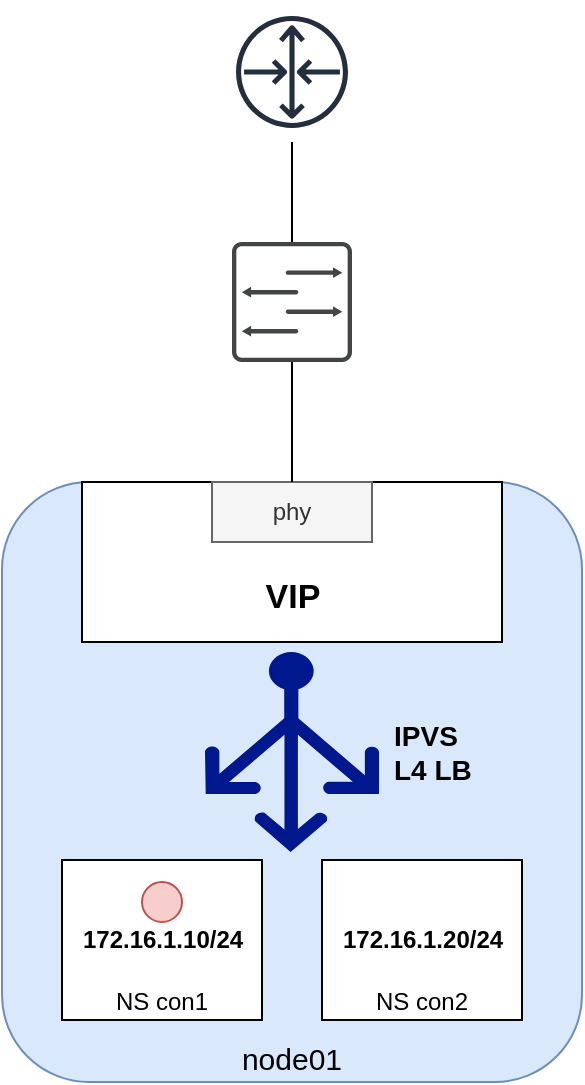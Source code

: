 <mxfile version="11.1.4" type="device"><diagram name="IPVS" id="bLUP71A6E_hLvFhRSh70"><mxGraphModel dx="813" dy="494" grid="1" gridSize="10" guides="1" tooltips="1" connect="1" arrows="1" fold="1" page="1" pageScale="1" pageWidth="850" pageHeight="1100" math="0" shadow="0"><root><mxCell id="BlEcdsAEmq44misW3I3S-0"/><mxCell id="BlEcdsAEmq44misW3I3S-1" parent="BlEcdsAEmq44misW3I3S-0"/><mxCell id="BlEcdsAEmq44misW3I3S-2" value="&lt;font style=&quot;font-size: 15px&quot;&gt;node01&lt;/font&gt;" style="rounded=1;whiteSpace=wrap;html=1;verticalAlign=bottom;fillColor=#dae8fc;strokeColor=#6C8EBF;" parent="BlEcdsAEmq44misW3I3S-1" vertex="1"><mxGeometry x="120" y="310" width="290" height="300" as="geometry"/></mxCell><mxCell id="BlEcdsAEmq44misW3I3S-3" value="" style="rounded=0;whiteSpace=wrap;html=1;verticalAlign=bottom;align=left;" parent="BlEcdsAEmq44misW3I3S-1" vertex="1"><mxGeometry x="160" y="310" width="210" height="80" as="geometry"/></mxCell><mxCell id="BlEcdsAEmq44misW3I3S-4" value="phy" style="rounded=0;whiteSpace=wrap;html=1;fillColor=#f5f5f5;strokeColor=#666666;fontColor=#333333;" parent="BlEcdsAEmq44misW3I3S-1" vertex="1"><mxGeometry x="225" y="310" width="80" height="30" as="geometry"/></mxCell><mxCell id="BlEcdsAEmq44misW3I3S-5" value="NS con1" style="rounded=0;whiteSpace=wrap;html=1;verticalAlign=bottom;align=center;" parent="BlEcdsAEmq44misW3I3S-1" vertex="1"><mxGeometry x="150" y="499" width="100" height="80" as="geometry"/></mxCell><mxCell id="BlEcdsAEmq44misW3I3S-9" value="NS con2" style="rounded=0;whiteSpace=wrap;html=1;verticalAlign=bottom;align=center;" parent="BlEcdsAEmq44misW3I3S-1" vertex="1"><mxGeometry x="280" y="499" width="100" height="80" as="geometry"/></mxCell><mxCell id="BlEcdsAEmq44misW3I3S-16" value="" style="pointerEvents=1;shadow=0;dashed=0;html=1;strokeColor=none;fillColor=#434445;aspect=fixed;labelPosition=center;verticalLabelPosition=bottom;verticalAlign=top;align=center;outlineConnect=0;shape=mxgraph.vvd.switch;" parent="BlEcdsAEmq44misW3I3S-1" vertex="1"><mxGeometry x="235" y="190" width="60" height="60" as="geometry"/></mxCell><mxCell id="BlEcdsAEmq44misW3I3S-17" value="" style="endArrow=none;html=1;strokeWidth=1;fontColor=#000000;exitX=0.5;exitY=0;exitDx=0;exitDy=0;rounded=0;" parent="BlEcdsAEmq44misW3I3S-1" target="BlEcdsAEmq44misW3I3S-16" edge="1"><mxGeometry width="50" height="50" relative="1" as="geometry"><mxPoint x="265" y="310" as="sourcePoint"/><mxPoint x="130" y="560" as="targetPoint"/><Array as="points"/></mxGeometry></mxCell><mxCell id="BlEcdsAEmq44misW3I3S-18" value="" style="outlineConnect=0;fontColor=#232F3E;gradientColor=none;strokeColor=#232F3E;fillColor=none;dashed=0;verticalLabelPosition=bottom;verticalAlign=top;align=center;html=1;fontSize=12;fontStyle=0;aspect=fixed;shape=mxgraph.aws4.resourceIcon;resIcon=mxgraph.aws4.router;" parent="BlEcdsAEmq44misW3I3S-1" vertex="1"><mxGeometry x="230" y="70" width="70" height="70" as="geometry"/></mxCell><mxCell id="BlEcdsAEmq44misW3I3S-19" value="" style="endArrow=none;html=1;strokeWidth=1;fontColor=#000000;" parent="BlEcdsAEmq44misW3I3S-1" source="BlEcdsAEmq44misW3I3S-16" target="BlEcdsAEmq44misW3I3S-18" edge="1"><mxGeometry width="50" height="50" relative="1" as="geometry"><mxPoint x="120" y="690" as="sourcePoint"/><mxPoint x="170" y="640" as="targetPoint"/></mxGeometry></mxCell><mxCell id="BlEcdsAEmq44misW3I3S-21" value="&lt;b&gt;172.16.1.10/24&lt;/b&gt;" style="text;html=1;resizable=0;autosize=1;align=center;verticalAlign=middle;points=[];fillColor=none;strokeColor=none;rounded=0;fontColor=#000000;" parent="BlEcdsAEmq44misW3I3S-1" vertex="1"><mxGeometry x="150" y="529" width="100" height="20" as="geometry"/></mxCell><mxCell id="BlEcdsAEmq44misW3I3S-22" value="&lt;b&gt;172.16.1.20/24&lt;/b&gt;" style="text;html=1;resizable=0;autosize=1;align=center;verticalAlign=middle;points=[];fillColor=none;strokeColor=none;rounded=0;fontColor=#000000;" parent="BlEcdsAEmq44misW3I3S-1" vertex="1"><mxGeometry x="280" y="529" width="100" height="20" as="geometry"/></mxCell><mxCell id="BlEcdsAEmq44misW3I3S-23" value="&lt;b style=&quot;font-size: 14px&quot;&gt;&lt;font style=&quot;font-size: 14px&quot;&gt;IPVS&lt;br&gt;L4 LB&lt;br&gt;&lt;/font&gt;&lt;/b&gt;" style="pointerEvents=1;shadow=0;dashed=0;html=1;strokeColor=none;labelPosition=right;verticalLabelPosition=middle;verticalAlign=middle;align=left;shape=mxgraph.azure.load_balancer_generic;fillColor=#00188D;fontColor=#000000;fontSize=14;spacingLeft=5;" parent="BlEcdsAEmq44misW3I3S-1" vertex="1"><mxGeometry x="221.5" y="395" width="87" height="100" as="geometry"/></mxCell><mxCell id="BlEcdsAEmq44misW3I3S-24" value="&lt;b style=&quot;font-size: 17px;&quot;&gt;VIP&lt;/b&gt;" style="text;html=1;resizable=0;autosize=1;align=center;verticalAlign=middle;points=[];fillColor=none;strokeColor=none;rounded=0;fontColor=#000000;fontSize=17;" parent="BlEcdsAEmq44misW3I3S-1" vertex="1"><mxGeometry x="250" y="357.5" width="30" height="20" as="geometry"/></mxCell><mxCell id="_Ae3FoIZ_cLwq9ABYnTc-0" value="" style="ellipse;whiteSpace=wrap;html=1;fillColor=#f8cecc;strokeColor=#b85450;" vertex="1" parent="BlEcdsAEmq44misW3I3S-1"><mxGeometry x="190" y="510" width="20" height="20" as="geometry"/></mxCell></root></mxGraphModel></diagram><diagram id="WJksF3q1F2oow-LQKHP-" name="Legend"><mxGraphModel dx="748" dy="542" grid="1" gridSize="10" guides="1" tooltips="1" connect="1" arrows="1" fold="1" page="1" pageScale="1" pageWidth="850" pageHeight="1100" math="0" shadow="0"><root><mxCell id="398CKWKhun947MP2ncp4-0"/><mxCell id="398CKWKhun947MP2ncp4-1" parent="398CKWKhun947MP2ncp4-0"/><mxCell id="kLlfyrlxijzREFcFgzWb-0" value="&lt;b&gt;veth&lt;/b&gt;" style="rounded=0;whiteSpace=wrap;html=1;fillColor=#d5e8d4;strokeColor=#82b366;" vertex="1" parent="398CKWKhun947MP2ncp4-1"><mxGeometry x="80" y="200" width="80" height="30" as="geometry"/></mxCell><mxCell id="_tX-yTD11kwan4xF1DrT-0" value="namespace" style="rounded=0;whiteSpace=wrap;html=1;verticalAlign=middle;align=center;" vertex="1" parent="398CKWKhun947MP2ncp4-1"><mxGeometry x="80" y="250" width="80" height="30" as="geometry"/></mxCell><mxCell id="_tX-yTD11kwan4xF1DrT-4" value="" style="endArrow=none;html=1;strokeWidth=1;exitX=1;exitY=0.5;exitDx=0;exitDy=0;" edge="1" parent="398CKWKhun947MP2ncp4-1" source="kLlfyrlxijzREFcFgzWb-0"><mxGeometry width="50" height="50" relative="1" as="geometry"><mxPoint x="160" y="214" as="sourcePoint"/><mxPoint x="240" y="215" as="targetPoint"/></mxGeometry></mxCell><mxCell id="_tX-yTD11kwan4xF1DrT-5" value="" style="endArrow=none;html=1;strokeWidth=1;exitX=1;exitY=0.5;exitDx=0;exitDy=0;" edge="1" parent="398CKWKhun947MP2ncp4-1" source="_tX-yTD11kwan4xF1DrT-0"><mxGeometry width="50" height="50" relative="1" as="geometry"><mxPoint x="160" y="265" as="sourcePoint"/><mxPoint x="240" y="265" as="targetPoint"/></mxGeometry></mxCell><mxCell id="zpEt6mtB9X6Dpq4Ana0h-0" value="ens160" style="rounded=0;whiteSpace=wrap;html=1;fillColor=#f5f5f5;strokeColor=#666666;fontColor=#333333;" vertex="1" parent="398CKWKhun947MP2ncp4-1"><mxGeometry x="80" y="150" width="80" height="30" as="geometry"/></mxCell><mxCell id="zpEt6mtB9X6Dpq4Ana0h-1" value="" style="endArrow=none;html=1;strokeWidth=1;exitX=1;exitY=0.5;exitDx=0;exitDy=0;" edge="1" parent="398CKWKhun947MP2ncp4-1"><mxGeometry width="50" height="50" relative="1" as="geometry"><mxPoint x="160" y="165" as="sourcePoint"/><mxPoint x="240" y="165" as="targetPoint"/></mxGeometry></mxCell><mxCell id="TuCkH0rcchr7jhObFmrF-1" value="&lt;font style=&quot;font-size: 12px&quot;&gt;node01&lt;/font&gt;" style="rounded=1;whiteSpace=wrap;html=1;verticalAlign=middle;fillColor=#dae8fc;strokeColor=#6C8EBF;" vertex="1" parent="398CKWKhun947MP2ncp4-1"><mxGeometry x="80" y="350" width="80" height="30" as="geometry"/></mxCell><mxCell id="TuCkH0rcchr7jhObFmrF-2" value="" style="endArrow=none;html=1;strokeWidth=1;exitX=1;exitY=0.5;exitDx=0;exitDy=0;" edge="1" parent="398CKWKhun947MP2ncp4-1"><mxGeometry width="50" height="50" relative="1" as="geometry"><mxPoint x="160" y="364.5" as="sourcePoint"/><mxPoint x="240" y="364.5" as="targetPoint"/></mxGeometry></mxCell><mxCell id="s1LPzJJJhukSCJOeQd-D-0" value="" style="pointerEvents=1;shadow=0;dashed=0;html=1;strokeColor=none;fillColor=#434445;aspect=fixed;labelPosition=center;verticalLabelPosition=bottom;verticalAlign=top;align=center;outlineConnect=0;shape=mxgraph.vvd.switch;" vertex="1" parent="398CKWKhun947MP2ncp4-1"><mxGeometry x="100" y="400" width="40" height="40" as="geometry"/></mxCell><mxCell id="s1LPzJJJhukSCJOeQd-D-1" value="" style="outlineConnect=0;fontColor=#232F3E;gradientColor=none;strokeColor=#232F3E;fillColor=#ffffff;dashed=0;verticalLabelPosition=bottom;verticalAlign=top;align=center;html=1;fontSize=12;fontStyle=0;aspect=fixed;shape=mxgraph.aws4.resourceIcon;resIcon=mxgraph.aws4.router;" vertex="1" parent="398CKWKhun947MP2ncp4-1"><mxGeometry x="100" y="450" width="40" height="40" as="geometry"/></mxCell><mxCell id="s1LPzJJJhukSCJOeQd-D-6" value="" style="endArrow=none;html=1;strokeWidth=1;exitX=1;exitY=0.5;exitDx=0;exitDy=0;" edge="1" parent="398CKWKhun947MP2ncp4-1"><mxGeometry width="50" height="50" relative="1" as="geometry"><mxPoint x="160" y="419.5" as="sourcePoint"/><mxPoint x="240" y="419.5" as="targetPoint"/></mxGeometry></mxCell><mxCell id="s1LPzJJJhukSCJOeQd-D-7" value="" style="endArrow=none;html=1;strokeWidth=1;exitX=1;exitY=0.5;exitDx=0;exitDy=0;" edge="1" parent="398CKWKhun947MP2ncp4-1"><mxGeometry width="50" height="50" relative="1" as="geometry"><mxPoint x="160" y="469.5" as="sourcePoint"/><mxPoint x="240" y="469.5" as="targetPoint"/></mxGeometry></mxCell><mxCell id="s1LPzJJJhukSCJOeQd-D-10" value="&lt;span style=&quot;&quot;&gt;Physical ethernet interface&lt;/span&gt;" style="rounded=0;whiteSpace=wrap;html=1;align=center;strokeColor=#FFFFFF;perimeterSpacing=2;fillColor=none;" vertex="1" parent="398CKWKhun947MP2ncp4-1"><mxGeometry x="240" y="150" width="200" height="30" as="geometry"/></mxCell><mxCell id="s1LPzJJJhukSCJOeQd-D-11" value="&lt;span style=&quot;white-space: nowrap&quot;&gt;Virtual ethernet interface&lt;/span&gt;" style="rounded=0;whiteSpace=wrap;html=1;align=center;strokeColor=#FFFFFF;perimeterSpacing=2;fillColor=none;" vertex="1" parent="398CKWKhun947MP2ncp4-1"><mxGeometry x="240" y="200" width="200" height="30" as="geometry"/></mxCell><mxCell id="s1LPzJJJhukSCJOeQd-D-12" value="&lt;span style=&quot;white-space: nowrap&quot;&gt;Network namespace&lt;/span&gt;" style="rounded=0;whiteSpace=wrap;html=1;align=center;strokeColor=#FFFFFF;perimeterSpacing=2;fillColor=none;" vertex="1" parent="398CKWKhun947MP2ncp4-1"><mxGeometry x="240" y="253" width="200" height="30" as="geometry"/></mxCell><mxCell id="s1LPzJJJhukSCJOeQd-D-13" value="&lt;span style=&quot;&quot;&gt;Node (VM)&lt;/span&gt;" style="text;html=1;fontColor=#000000;align=center;" vertex="1" parent="398CKWKhun947MP2ncp4-1"><mxGeometry x="240" y="350" width="200" height="30" as="geometry"/></mxCell><mxCell id="s1LPzJJJhukSCJOeQd-D-14" value="&lt;span&gt;Layer 2 network&lt;/span&gt;" style="text;html=1;fontColor=#000000;align=center;" vertex="1" parent="398CKWKhun947MP2ncp4-1"><mxGeometry x="240" y="405" width="200" height="30" as="geometry"/></mxCell><mxCell id="s1LPzJJJhukSCJOeQd-D-15" value="&lt;span&gt;Layer 3 network&lt;/span&gt;" style="text;html=1;fontColor=#000000;align=center;" vertex="1" parent="398CKWKhun947MP2ncp4-1"><mxGeometry x="240" y="455" width="200" height="30" as="geometry"/></mxCell><mxCell id="s1LPzJJJhukSCJOeQd-D-16" value="" style="endArrow=classic;html=1;strokeWidth=1;fontColor=#000000;" edge="1" parent="398CKWKhun947MP2ncp4-1"><mxGeometry width="50" height="50" relative="1" as="geometry"><mxPoint x="102.5" y="530" as="sourcePoint"/><mxPoint x="137.5" y="500" as="targetPoint"/></mxGeometry></mxCell><mxCell id="s1LPzJJJhukSCJOeQd-D-17" value="" style="endArrow=none;html=1;strokeWidth=1;exitX=1;exitY=0.5;exitDx=0;exitDy=0;" edge="1" parent="398CKWKhun947MP2ncp4-1"><mxGeometry width="50" height="50" relative="1" as="geometry"><mxPoint x="160" y="510" as="sourcePoint"/><mxPoint x="240" y="510" as="targetPoint"/></mxGeometry></mxCell><mxCell id="s1LPzJJJhukSCJOeQd-D-18" value="&lt;span&gt;Layer 3 route&lt;/span&gt;" style="text;html=1;fontColor=#000000;align=center;" vertex="1" parent="398CKWKhun947MP2ncp4-1"><mxGeometry x="240" y="495" width="200" height="30" as="geometry"/></mxCell><mxCell id="RAXcJVATQpJLdWtDpwyn-0" value="&lt;font style=&quot;font-size: 12px&quot;&gt;bridge&lt;/font&gt;" style="rounded=1;whiteSpace=wrap;html=1;verticalAlign=middle;fillColor=#fff2cc;strokeColor=#d6b656;" vertex="1" parent="398CKWKhun947MP2ncp4-1"><mxGeometry x="80" y="300" width="80" height="30" as="geometry"/></mxCell><mxCell id="RAXcJVATQpJLdWtDpwyn-2" value="" style="endArrow=none;html=1;strokeWidth=1;exitX=1;exitY=0.5;exitDx=0;exitDy=0;" edge="1" parent="398CKWKhun947MP2ncp4-1"><mxGeometry width="50" height="50" relative="1" as="geometry"><mxPoint x="160" y="315" as="sourcePoint"/><mxPoint x="240" y="315" as="targetPoint"/></mxGeometry></mxCell><mxCell id="RAXcJVATQpJLdWtDpwyn-3" value="&lt;span style=&quot;white-space: nowrap&quot;&gt;Linux bridge&lt;/span&gt;" style="rounded=0;whiteSpace=wrap;html=1;align=center;strokeColor=#FFFFFF;perimeterSpacing=2;fillColor=none;" vertex="1" parent="398CKWKhun947MP2ncp4-1"><mxGeometry x="240" y="300" width="200" height="30" as="geometry"/></mxCell></root></mxGraphModel></diagram><diagram id="Ez3ACa8pUr-jg19yj2ty" name="Full topology"><mxGraphModel dx="1085" dy="817" grid="1" gridSize="10" guides="1" tooltips="1" connect="1" arrows="1" fold="1" page="1" pageScale="1" pageWidth="850" pageHeight="1100" math="0" shadow="0"><root><mxCell id="DoaZbfKVS3y0Gmn33gnw-0"/><mxCell id="DoaZbfKVS3y0Gmn33gnw-1" parent="DoaZbfKVS3y0Gmn33gnw-0"/><mxCell id="McI_3qTN-NfFKR_Y7DV7-0" value="&lt;font style=&quot;font-size: 15px&quot;&gt;node01&lt;/font&gt;" style="rounded=1;whiteSpace=wrap;html=1;verticalAlign=bottom;fillColor=#dae8fc;strokeColor=#6C8EBF;" parent="DoaZbfKVS3y0Gmn33gnw-1" vertex="1"><mxGeometry x="120" y="310" width="290" height="310" as="geometry"/></mxCell><mxCell id="McI_3qTN-NfFKR_Y7DV7-1" value="root NS" style="rounded=0;whiteSpace=wrap;html=1;verticalAlign=bottom;align=left;" parent="DoaZbfKVS3y0Gmn33gnw-1" vertex="1"><mxGeometry x="160" y="310" width="210" height="80" as="geometry"/></mxCell><mxCell id="McI_3qTN-NfFKR_Y7DV7-2" value="ens160" style="rounded=0;whiteSpace=wrap;html=1;fillColor=#f5f5f5;strokeColor=#666666;fontColor=#333333;" parent="DoaZbfKVS3y0Gmn33gnw-1" vertex="1"><mxGeometry x="225" y="310" width="80" height="30" as="geometry"/></mxCell><mxCell id="McI_3qTN-NfFKR_Y7DV7-3" value="NS con1" style="rounded=0;whiteSpace=wrap;html=1;verticalAlign=bottom;align=center;" parent="DoaZbfKVS3y0Gmn33gnw-1" vertex="1"><mxGeometry x="150" y="510" width="100" height="80" as="geometry"/></mxCell><mxCell id="McI_3qTN-NfFKR_Y7DV7-4" value="&lt;b&gt;veth&lt;/b&gt;" style="rounded=0;whiteSpace=wrap;html=1;fillColor=#d5e8d4;strokeColor=#82b366;" parent="DoaZbfKVS3y0Gmn33gnw-1" vertex="1"><mxGeometry x="160" y="510" width="80" height="30" as="geometry"/></mxCell><mxCell id="McI_3qTN-NfFKR_Y7DV7-6" value="" style="endArrow=none;html=1;strokeWidth=2;entryX=0.5;entryY=1;entryDx=0;entryDy=0;" parent="DoaZbfKVS3y0Gmn33gnw-1" source="McI_3qTN-NfFKR_Y7DV7-4" target="McI_3qTN-NfFKR_Y7DV7-5" edge="1"><mxGeometry width="50" height="50" relative="1" as="geometry"><mxPoint x="120" y="690" as="sourcePoint"/><mxPoint x="170" y="640" as="targetPoint"/></mxGeometry></mxCell><mxCell id="d2maL-BF1rKtgBr9LA60-0" value="" style="rounded=1;whiteSpace=wrap;html=1;verticalAlign=middle;fillColor=#fff2cc;strokeColor=#d6b656;" parent="DoaZbfKVS3y0Gmn33gnw-1" vertex="1"><mxGeometry x="140" y="420" width="250" height="61" as="geometry"/></mxCell><mxCell id="d2maL-BF1rKtgBr9LA60-1" value="NS con2" style="rounded=0;whiteSpace=wrap;html=1;verticalAlign=bottom;align=center;" parent="DoaZbfKVS3y0Gmn33gnw-1" vertex="1"><mxGeometry x="280" y="510" width="100" height="80" as="geometry"/></mxCell><mxCell id="d2maL-BF1rKtgBr9LA60-2" value="&lt;b&gt;veth&lt;/b&gt;" style="rounded=0;whiteSpace=wrap;html=1;fillColor=#d5e8d4;strokeColor=#82b366;" parent="DoaZbfKVS3y0Gmn33gnw-1" vertex="1"><mxGeometry x="290" y="510" width="80" height="30" as="geometry"/></mxCell><mxCell id="d2maL-BF1rKtgBr9LA60-3" value="" style="endArrow=none;html=1;strokeWidth=2;entryX=0.5;entryY=1;entryDx=0;entryDy=0;exitX=0.5;exitY=0;exitDx=0;exitDy=0;" parent="DoaZbfKVS3y0Gmn33gnw-1" source="d2maL-BF1rKtgBr9LA60-2" target="d2maL-BF1rKtgBr9LA60-4" edge="1"><mxGeometry width="50" height="50" relative="1" as="geometry"><mxPoint x="220" y="520" as="sourcePoint"/><mxPoint x="220" y="480" as="targetPoint"/></mxGeometry></mxCell><mxCell id="McI_3qTN-NfFKR_Y7DV7-5" value="&lt;b&gt;veth&lt;/b&gt;" style="rounded=0;whiteSpace=wrap;html=1;fillColor=#d5e8d4;strokeColor=#82b366;" parent="DoaZbfKVS3y0Gmn33gnw-1" vertex="1"><mxGeometry x="160" y="451" width="80" height="30" as="geometry"/></mxCell><mxCell id="d2maL-BF1rKtgBr9LA60-4" value="&lt;b&gt;veth&lt;/b&gt;" style="rounded=0;whiteSpace=wrap;html=1;fillColor=#d5e8d4;strokeColor=#82b366;" parent="DoaZbfKVS3y0Gmn33gnw-1" vertex="1"><mxGeometry x="290" y="451" width="80" height="30" as="geometry"/></mxCell><mxCell id="d2maL-BF1rKtgBr9LA60-5" value="&lt;b&gt;br1&lt;/b&gt;" style="rounded=0;whiteSpace=wrap;html=1;fillColor=#fff2cc;strokeColor=#d6b656;" parent="DoaZbfKVS3y0Gmn33gnw-1" vertex="1"><mxGeometry x="225" y="361" width="80" height="29" as="geometry"/></mxCell><mxCell id="d2maL-BF1rKtgBr9LA60-6" value="&lt;font style=&quot;font-size: 15px&quot;&gt;node02&lt;/font&gt;" style="rounded=1;whiteSpace=wrap;html=1;verticalAlign=bottom;fillColor=#dae8fc;strokeColor=#6C8EBF;" parent="DoaZbfKVS3y0Gmn33gnw-1" vertex="1"><mxGeometry x="480" y="311" width="290" height="310" as="geometry"/></mxCell><mxCell id="d2maL-BF1rKtgBr9LA60-7" value="root NS" style="rounded=0;whiteSpace=wrap;html=1;verticalAlign=bottom;align=left;" parent="DoaZbfKVS3y0Gmn33gnw-1" vertex="1"><mxGeometry x="520" y="311" width="210" height="80" as="geometry"/></mxCell><mxCell id="d2maL-BF1rKtgBr9LA60-8" value="ens160" style="rounded=0;whiteSpace=wrap;html=1;fillColor=#f5f5f5;strokeColor=#666666;fontColor=#333333;" parent="DoaZbfKVS3y0Gmn33gnw-1" vertex="1"><mxGeometry x="585" y="311" width="80" height="30" as="geometry"/></mxCell><mxCell id="d2maL-BF1rKtgBr9LA60-9" value="NS con1" style="rounded=0;whiteSpace=wrap;html=1;verticalAlign=bottom;align=center;" parent="DoaZbfKVS3y0Gmn33gnw-1" vertex="1"><mxGeometry x="510" y="511" width="100" height="80" as="geometry"/></mxCell><mxCell id="d2maL-BF1rKtgBr9LA60-10" value="&lt;b&gt;veth&lt;/b&gt;" style="rounded=0;whiteSpace=wrap;html=1;fillColor=#d5e8d4;strokeColor=#82b366;" parent="DoaZbfKVS3y0Gmn33gnw-1" vertex="1"><mxGeometry x="520" y="511" width="80" height="30" as="geometry"/></mxCell><mxCell id="d2maL-BF1rKtgBr9LA60-11" value="" style="endArrow=none;html=1;strokeWidth=2;entryX=0.5;entryY=1;entryDx=0;entryDy=0;" parent="DoaZbfKVS3y0Gmn33gnw-1" source="d2maL-BF1rKtgBr9LA60-10" target="d2maL-BF1rKtgBr9LA60-16" edge="1"><mxGeometry width="50" height="50" relative="1" as="geometry"><mxPoint x="480" y="691" as="sourcePoint"/><mxPoint x="530" y="641" as="targetPoint"/></mxGeometry></mxCell><mxCell id="d2maL-BF1rKtgBr9LA60-12" value="" style="rounded=1;whiteSpace=wrap;html=1;verticalAlign=middle;fillColor=#fff2cc;strokeColor=#d6b656;" parent="DoaZbfKVS3y0Gmn33gnw-1" vertex="1"><mxGeometry x="500" y="421" width="250" height="61" as="geometry"/></mxCell><mxCell id="d2maL-BF1rKtgBr9LA60-13" value="NS con2" style="rounded=0;whiteSpace=wrap;html=1;verticalAlign=bottom;align=center;" parent="DoaZbfKVS3y0Gmn33gnw-1" vertex="1"><mxGeometry x="640" y="511" width="100" height="80" as="geometry"/></mxCell><mxCell id="d2maL-BF1rKtgBr9LA60-14" value="&lt;b&gt;veth&lt;/b&gt;" style="rounded=0;whiteSpace=wrap;html=1;fillColor=#d5e8d4;strokeColor=#82b366;" parent="DoaZbfKVS3y0Gmn33gnw-1" vertex="1"><mxGeometry x="650" y="511" width="80" height="30" as="geometry"/></mxCell><mxCell id="d2maL-BF1rKtgBr9LA60-15" value="" style="endArrow=none;html=1;strokeWidth=2;entryX=0.5;entryY=1;entryDx=0;entryDy=0;exitX=0.5;exitY=0;exitDx=0;exitDy=0;" parent="DoaZbfKVS3y0Gmn33gnw-1" source="d2maL-BF1rKtgBr9LA60-14" target="d2maL-BF1rKtgBr9LA60-17" edge="1"><mxGeometry width="50" height="50" relative="1" as="geometry"><mxPoint x="580" y="521" as="sourcePoint"/><mxPoint x="580" y="481" as="targetPoint"/></mxGeometry></mxCell><mxCell id="d2maL-BF1rKtgBr9LA60-16" value="&lt;b&gt;veth&lt;/b&gt;" style="rounded=0;whiteSpace=wrap;html=1;fillColor=#d5e8d4;strokeColor=#82b366;" parent="DoaZbfKVS3y0Gmn33gnw-1" vertex="1"><mxGeometry x="520" y="452" width="80" height="30" as="geometry"/></mxCell><mxCell id="d2maL-BF1rKtgBr9LA60-17" value="&lt;b&gt;veth&lt;/b&gt;" style="rounded=0;whiteSpace=wrap;html=1;fillColor=#d5e8d4;strokeColor=#82b366;" parent="DoaZbfKVS3y0Gmn33gnw-1" vertex="1"><mxGeometry x="650" y="452" width="80" height="30" as="geometry"/></mxCell><mxCell id="d2maL-BF1rKtgBr9LA60-18" value="&lt;b&gt;br2&lt;/b&gt;" style="rounded=0;whiteSpace=wrap;html=1;fillColor=#fff2cc;strokeColor=#d6b656;" parent="DoaZbfKVS3y0Gmn33gnw-1" vertex="1"><mxGeometry x="585" y="361" width="80" height="30" as="geometry"/></mxCell><mxCell id="o8CF2V9H-ZfqDZyQM99R-0" value="" style="pointerEvents=1;shadow=0;dashed=0;html=1;strokeColor=none;fillColor=#434445;aspect=fixed;labelPosition=center;verticalLabelPosition=bottom;verticalAlign=top;align=center;outlineConnect=0;shape=mxgraph.vvd.switch;" parent="DoaZbfKVS3y0Gmn33gnw-1" vertex="1"><mxGeometry x="410" y="180" width="60" height="60" as="geometry"/></mxCell><mxCell id="yZm5fGrGxkc4PFyaEX1u-0" value="" style="endArrow=none;html=1;strokeWidth=1;fontColor=#000000;exitX=0.5;exitY=0;exitDx=0;exitDy=0;rounded=0;" parent="DoaZbfKVS3y0Gmn33gnw-1" source="McI_3qTN-NfFKR_Y7DV7-2" target="o8CF2V9H-ZfqDZyQM99R-0" edge="1"><mxGeometry width="50" height="50" relative="1" as="geometry"><mxPoint x="80" y="610" as="sourcePoint"/><mxPoint x="130" y="560" as="targetPoint"/><Array as="points"><mxPoint x="265" y="210"/></Array></mxGeometry></mxCell><mxCell id="yZm5fGrGxkc4PFyaEX1u-1" value="" style="endArrow=none;html=1;strokeWidth=1;fontColor=#000000;entryX=0.5;entryY=0;entryDx=0;entryDy=0;rounded=0;" parent="DoaZbfKVS3y0Gmn33gnw-1" source="o8CF2V9H-ZfqDZyQM99R-0" target="d2maL-BF1rKtgBr9LA60-8" edge="1"><mxGeometry width="50" height="50" relative="1" as="geometry"><mxPoint x="270" y="320" as="sourcePoint"/><mxPoint x="420" y="220" as="targetPoint"/><Array as="points"><mxPoint x="625" y="210"/></Array></mxGeometry></mxCell><mxCell id="XgeIPD2R3ACn971pJH6H-0" value="" style="outlineConnect=0;fontColor=#232F3E;gradientColor=none;strokeColor=#232F3E;fillColor=none;dashed=0;verticalLabelPosition=bottom;verticalAlign=top;align=center;html=1;fontSize=12;fontStyle=0;aspect=fixed;shape=mxgraph.aws4.resourceIcon;resIcon=mxgraph.aws4.router;" parent="DoaZbfKVS3y0Gmn33gnw-1" vertex="1"><mxGeometry x="405" y="90" width="70" height="70" as="geometry"/></mxCell><mxCell id="XgeIPD2R3ACn971pJH6H-1" value="" style="endArrow=none;html=1;strokeWidth=1;fontColor=#000000;" parent="DoaZbfKVS3y0Gmn33gnw-1" source="o8CF2V9H-ZfqDZyQM99R-0" target="XgeIPD2R3ACn971pJH6H-0" edge="1"><mxGeometry width="50" height="50" relative="1" as="geometry"><mxPoint x="120" y="690" as="sourcePoint"/><mxPoint x="170" y="640" as="targetPoint"/></mxGeometry></mxCell><mxCell id="FNtR14EgCYdeCp9th84T-2" value="" style="endArrow=none;html=1;strokeWidth=2;entryX=0.5;entryY=1;entryDx=0;entryDy=0;exitX=0.5;exitY=0;exitDx=0;exitDy=0;" parent="DoaZbfKVS3y0Gmn33gnw-1" source="d2maL-BF1rKtgBr9LA60-12" target="d2maL-BF1rKtgBr9LA60-18" edge="1"><mxGeometry width="50" height="50" relative="1" as="geometry"><mxPoint x="700" y="521" as="sourcePoint"/><mxPoint x="700" y="492" as="targetPoint"/></mxGeometry></mxCell><mxCell id="FNtR14EgCYdeCp9th84T-3" value="" style="endArrow=none;html=1;strokeWidth=2;entryX=0.5;entryY=1;entryDx=0;entryDy=0;exitX=0.5;exitY=0;exitDx=0;exitDy=0;" parent="DoaZbfKVS3y0Gmn33gnw-1" source="d2maL-BF1rKtgBr9LA60-0" target="d2maL-BF1rKtgBr9LA60-5" edge="1"><mxGeometry width="50" height="50" relative="1" as="geometry"><mxPoint x="265" y="420" as="sourcePoint"/><mxPoint x="265" y="390" as="targetPoint"/></mxGeometry></mxCell></root></mxGraphModel></diagram><diagram id="wPPccgNwOKSk80ZaCEcp" name="1-node"><mxGraphModel dx="1085" dy="817" grid="1" gridSize="10" guides="1" tooltips="1" connect="1" arrows="1" fold="1" page="1" pageScale="1" pageWidth="850" pageHeight="1100" math="0" shadow="0"><root><mxCell id="0"/><mxCell id="1" parent="0"/><mxCell id="8IBXOyD2wG1LqA_kY6ZQ-1" value="&lt;font style=&quot;font-size: 15px&quot;&gt;node01&lt;/font&gt;" style="rounded=1;whiteSpace=wrap;html=1;verticalAlign=bottom;fillColor=#dae8fc;strokeColor=#6C8EBF;" parent="1" vertex="1"><mxGeometry x="120" y="310" width="280" height="270" as="geometry"/></mxCell><mxCell id="8IBXOyD2wG1LqA_kY6ZQ-3" value="root NS" style="rounded=0;whiteSpace=wrap;html=1;verticalAlign=bottom;align=left;" parent="1" vertex="1"><mxGeometry x="160" y="310" width="200" height="80" as="geometry"/></mxCell><mxCell id="8IBXOyD2wG1LqA_kY6ZQ-2" value="ens160" style="rounded=0;whiteSpace=wrap;html=1;fillColor=#f5f5f5;strokeColor=#666666;fontColor=#333333;" parent="1" vertex="1"><mxGeometry x="220" y="310" width="80" height="30" as="geometry"/></mxCell><mxCell id="8IBXOyD2wG1LqA_kY6ZQ-4" value="NS con1" style="rounded=0;whiteSpace=wrap;html=1;verticalAlign=bottom;align=left;" parent="1" vertex="1"><mxGeometry x="160" y="440" width="200" height="80" as="geometry"/></mxCell><mxCell id="8IBXOyD2wG1LqA_kY6ZQ-5" value="&lt;b&gt;veth10&lt;/b&gt;" style="rounded=0;whiteSpace=wrap;html=1;fillColor=#d5e8d4;strokeColor=#82b366;" parent="1" vertex="1"><mxGeometry x="220" y="440" width="80" height="30" as="geometry"/></mxCell><mxCell id="8IBXOyD2wG1LqA_kY6ZQ-6" value="&lt;b&gt;veth1&lt;/b&gt;" style="rounded=0;whiteSpace=wrap;html=1;fillColor=#d5e8d4;strokeColor=#82b366;" parent="1" vertex="1"><mxGeometry x="220" y="360" width="80" height="30" as="geometry"/></mxCell><mxCell id="8IBXOyD2wG1LqA_kY6ZQ-7" value="" style="endArrow=none;html=1;strokeWidth=2;" parent="1" source="8IBXOyD2wG1LqA_kY6ZQ-5" target="8IBXOyD2wG1LqA_kY6ZQ-6" edge="1"><mxGeometry width="50" height="50" relative="1" as="geometry"><mxPoint x="120" y="690" as="sourcePoint"/><mxPoint x="170" y="640" as="targetPoint"/></mxGeometry></mxCell><mxCell id="lMSwfyKtSVXUUprlU8L7-1" value="" style="endArrow=classic;html=1;strokeWidth=2;fontColor=#000000;" parent="1" edge="1"><mxGeometry width="50" height="50" relative="1" as="geometry"><mxPoint x="390" y="520" as="sourcePoint"/><mxPoint x="390" y="440" as="targetPoint"/></mxGeometry></mxCell><mxCell id="lMSwfyKtSVXUUprlU8L7-2" value="" style="endArrow=classic;html=1;strokeWidth=2;fontColor=#000000;" parent="1" edge="1"><mxGeometry width="50" height="50" relative="1" as="geometry"><mxPoint x="390" y="330" as="sourcePoint"/><mxPoint x="390" y="410" as="targetPoint"/></mxGeometry></mxCell><mxCell id="lMSwfyKtSVXUUprlU8L7-3" value="&lt;b&gt;10.48.7.71/24&lt;/b&gt;" style="text;html=1;resizable=0;autosize=1;align=center;verticalAlign=middle;points=[];fillColor=none;strokeColor=none;rounded=0;fontColor=#000000;" parent="1" vertex="1"><mxGeometry x="215" y="290" width="90" height="20" as="geometry"/></mxCell><mxCell id="lMSwfyKtSVXUUprlU8L7-4" value="&lt;b&gt;172.16.1.10/32&lt;/b&gt;" style="text;html=1;resizable=0;autosize=1;align=center;verticalAlign=middle;points=[];fillColor=none;strokeColor=none;rounded=0;fontColor=#000000;" parent="1" vertex="1"><mxGeometry x="210" y="470" width="100" height="20" as="geometry"/></mxCell><mxCell id="lMSwfyKtSVXUUprlU8L7-5" value="&lt;b&gt;default via 172.16.1.10&lt;br&gt;veth10&lt;br&gt;&lt;/b&gt;" style="text;html=1;resizable=0;autosize=1;align=center;verticalAlign=middle;points=[];fillColor=none;strokeColor=none;rounded=0;fontColor=#000000;" parent="1" vertex="1"><mxGeometry x="400" y="455" width="140" height="30" as="geometry"/></mxCell><mxCell id="lMSwfyKtSVXUUprlU8L7-6" value="&lt;b&gt;172.16.1.10 via veth1&lt;/b&gt;" style="text;html=1;resizable=0;autosize=1;align=center;verticalAlign=middle;points=[];fillColor=none;strokeColor=none;rounded=0;fontColor=#000000;" parent="1" vertex="1"><mxGeometry x="400" y="365" width="130" height="20" as="geometry"/></mxCell></root></mxGraphModel></diagram><diagram id="lNsKdagqVFM3BAyUaoXl" name="NS&amp;World"><mxGraphModel dx="1085" dy="786" grid="1" gridSize="10" guides="1" tooltips="1" connect="1" arrows="1" fold="1" page="1" pageScale="1" pageWidth="850" pageHeight="1100" math="0" shadow="0"><root><mxCell id="kvxWIyOl6krtk8W0foeJ-0"/><mxCell id="kvxWIyOl6krtk8W0foeJ-1" parent="kvxWIyOl6krtk8W0foeJ-0"/><mxCell id="vEDfcKhotnKcPY0biJud-0" value="&lt;font style=&quot;font-size: 15px&quot;&gt;node01&lt;/font&gt;" style="rounded=1;whiteSpace=wrap;html=1;verticalAlign=bottom;fillColor=#dae8fc;strokeColor=#6C8EBF;" vertex="1" parent="kvxWIyOl6krtk8W0foeJ-1"><mxGeometry x="120" y="310" width="290" height="310" as="geometry"/></mxCell><mxCell id="vEDfcKhotnKcPY0biJud-1" value="root NS" style="rounded=0;whiteSpace=wrap;html=1;verticalAlign=bottom;align=left;" vertex="1" parent="kvxWIyOl6krtk8W0foeJ-1"><mxGeometry x="160" y="310" width="210" height="80" as="geometry"/></mxCell><mxCell id="vEDfcKhotnKcPY0biJud-2" value="ens160" style="rounded=0;whiteSpace=wrap;html=1;fillColor=#f5f5f5;strokeColor=#666666;fontColor=#333333;" vertex="1" parent="kvxWIyOl6krtk8W0foeJ-1"><mxGeometry x="225" y="310" width="80" height="30" as="geometry"/></mxCell><mxCell id="vEDfcKhotnKcPY0biJud-3" value="NS con1" style="rounded=0;whiteSpace=wrap;html=1;verticalAlign=bottom;align=center;" vertex="1" parent="kvxWIyOl6krtk8W0foeJ-1"><mxGeometry x="215" y="510" width="100" height="80" as="geometry"/></mxCell><mxCell id="vEDfcKhotnKcPY0biJud-4" value="&lt;b&gt;veth10&lt;/b&gt;" style="rounded=0;whiteSpace=wrap;html=1;fillColor=#d5e8d4;strokeColor=#82b366;" vertex="1" parent="kvxWIyOl6krtk8W0foeJ-1"><mxGeometry x="225" y="510" width="80" height="30" as="geometry"/></mxCell><mxCell id="vEDfcKhotnKcPY0biJud-5" value="" style="endArrow=none;html=1;strokeWidth=2;entryX=0.5;entryY=1;entryDx=0;entryDy=0;" edge="1" parent="kvxWIyOl6krtk8W0foeJ-1" source="vEDfcKhotnKcPY0biJud-4" target="vEDfcKhotnKcPY0biJud-10"><mxGeometry width="50" height="50" relative="1" as="geometry"><mxPoint x="120" y="690" as="sourcePoint"/><mxPoint x="170" y="640" as="targetPoint"/></mxGeometry></mxCell><mxCell id="vEDfcKhotnKcPY0biJud-6" value="&lt;font style=&quot;font-size: 12px&quot;&gt;bridge1&lt;/font&gt;" style="rounded=1;whiteSpace=wrap;html=1;verticalAlign=middle;fillColor=#fff2cc;strokeColor=#d6b656;align=right;spacingLeft=0;spacing=17;" vertex="1" parent="kvxWIyOl6krtk8W0foeJ-1"><mxGeometry x="140" y="420" width="250" height="61" as="geometry"/></mxCell><mxCell id="vEDfcKhotnKcPY0biJud-9" value="" style="endArrow=none;html=1;strokeWidth=2;entryX=0.5;entryY=1;entryDx=0;entryDy=0;exitX=0.5;exitY=0;exitDx=0;exitDy=0;" edge="1" parent="kvxWIyOl6krtk8W0foeJ-1" source="vEDfcKhotnKcPY0biJud-8"><mxGeometry width="50" height="50" relative="1" as="geometry"><mxPoint x="220" y="520" as="sourcePoint"/><mxPoint x="331" y="481" as="targetPoint"/></mxGeometry></mxCell><mxCell id="vEDfcKhotnKcPY0biJud-10" value="&lt;b&gt;veth1&lt;/b&gt;" style="rounded=0;whiteSpace=wrap;html=1;fillColor=#d5e8d4;strokeColor=#82b366;" vertex="1" parent="kvxWIyOl6krtk8W0foeJ-1"><mxGeometry x="225" y="450" width="80" height="30" as="geometry"/></mxCell><mxCell id="vEDfcKhotnKcPY0biJud-12" value="&lt;b&gt;br1&lt;/b&gt;" style="rounded=0;whiteSpace=wrap;html=1;fillColor=#fff2cc;strokeColor=#d6b656;" vertex="1" parent="kvxWIyOl6krtk8W0foeJ-1"><mxGeometry x="225" y="361" width="80" height="29" as="geometry"/></mxCell><mxCell id="vEDfcKhotnKcPY0biJud-13" value="" style="endArrow=none;html=1;strokeWidth=2;entryX=0.5;entryY=1;entryDx=0;entryDy=0;exitX=0.5;exitY=0;exitDx=0;exitDy=0;" edge="1" parent="kvxWIyOl6krtk8W0foeJ-1" source="vEDfcKhotnKcPY0biJud-6" target="vEDfcKhotnKcPY0biJud-12"><mxGeometry width="50" height="50" relative="1" as="geometry"><mxPoint x="265" y="420" as="sourcePoint"/><mxPoint x="265" y="390" as="targetPoint"/></mxGeometry></mxCell><mxCell id="k73c8qWJi9CdEbBiKuRe-0" value="" style="pointerEvents=1;shadow=0;dashed=0;html=1;strokeColor=none;fillColor=#434445;aspect=fixed;labelPosition=center;verticalLabelPosition=bottom;verticalAlign=top;align=center;outlineConnect=0;shape=mxgraph.vvd.switch;" vertex="1" parent="kvxWIyOl6krtk8W0foeJ-1"><mxGeometry x="235" y="190" width="60" height="60" as="geometry"/></mxCell><mxCell id="k73c8qWJi9CdEbBiKuRe-1" value="" style="endArrow=none;html=1;strokeWidth=1;fontColor=#000000;exitX=0.5;exitY=0;exitDx=0;exitDy=0;rounded=0;" edge="1" parent="kvxWIyOl6krtk8W0foeJ-1" target="k73c8qWJi9CdEbBiKuRe-0"><mxGeometry width="50" height="50" relative="1" as="geometry"><mxPoint x="265" y="310" as="sourcePoint"/><mxPoint x="130" y="560" as="targetPoint"/><Array as="points"/></mxGeometry></mxCell><mxCell id="k73c8qWJi9CdEbBiKuRe-5" value="" style="edgeStyle=orthogonalEdgeStyle;rounded=0;orthogonalLoop=1;jettySize=auto;html=1;endArrow=none;endFill=0;strokeWidth=2;fontColor=#000000;" edge="1" parent="kvxWIyOl6krtk8W0foeJ-1" source="k73c8qWJi9CdEbBiKuRe-2"><mxGeometry relative="1" as="geometry"><mxPoint x="370" y="105" as="targetPoint"/></mxGeometry></mxCell><mxCell id="k73c8qWJi9CdEbBiKuRe-2" value="" style="outlineConnect=0;fontColor=#232F3E;gradientColor=none;strokeColor=#232F3E;fillColor=none;dashed=0;verticalLabelPosition=bottom;verticalAlign=top;align=center;html=1;fontSize=12;fontStyle=0;aspect=fixed;shape=mxgraph.aws4.resourceIcon;resIcon=mxgraph.aws4.router;" vertex="1" parent="kvxWIyOl6krtk8W0foeJ-1"><mxGeometry x="230" y="70" width="70" height="70" as="geometry"/></mxCell><mxCell id="k73c8qWJi9CdEbBiKuRe-3" value="" style="endArrow=none;html=1;strokeWidth=1;fontColor=#000000;" edge="1" parent="kvxWIyOl6krtk8W0foeJ-1" source="k73c8qWJi9CdEbBiKuRe-0" target="k73c8qWJi9CdEbBiKuRe-2"><mxGeometry width="50" height="50" relative="1" as="geometry"><mxPoint x="120" y="690" as="sourcePoint"/><mxPoint x="170" y="640" as="targetPoint"/></mxGeometry></mxCell><mxCell id="-rwClIB0ZD7DdpXWMUA--0" value="&lt;b&gt;172.16.1.1/24&lt;/b&gt;" style="text;html=1;resizable=0;autosize=1;align=center;verticalAlign=middle;points=[];fillColor=none;strokeColor=none;rounded=0;fontColor=#000000;" vertex="1" parent="kvxWIyOl6krtk8W0foeJ-1"><mxGeometry x="215" y="420" width="90" height="20" as="geometry"/></mxCell><mxCell id="nZQxYBL4K8M7vDJo5Nlw-0" value="&lt;b&gt;172.16.1.10/24&lt;/b&gt;" style="text;html=1;resizable=0;autosize=1;align=center;verticalAlign=middle;points=[];fillColor=none;strokeColor=none;rounded=0;fontColor=#000000;" vertex="1" parent="kvxWIyOl6krtk8W0foeJ-1"><mxGeometry x="215" y="540" width="100" height="20" as="geometry"/></mxCell><mxCell id="Zbq6Lu5P6ZD_wSTTNJnW-1" value="Internet" style="outlineConnect=0;fontColor=#232F3E;gradientColor=none;strokeColor=#232F3E;fillColor=none;dashed=0;verticalLabelPosition=top;verticalAlign=bottom;align=center;html=1;fontSize=12;fontStyle=0;aspect=fixed;shape=mxgraph.aws4.resourceIcon;resIcon=mxgraph.aws4.internet;horizontal=1;labelPosition=center;" vertex="1" parent="kvxWIyOl6krtk8W0foeJ-1"><mxGeometry x="365" y="37.5" width="135" height="135" as="geometry"/></mxCell><mxCell id="BX-r6gGF4WvpGw2X21Dv-0" value="" style="endArrow=classic;html=1;strokeWidth=2;fontColor=#000000;" edge="1" parent="kvxWIyOl6krtk8W0foeJ-1"><mxGeometry width="50" height="50" relative="1" as="geometry"><mxPoint x="400" y="550" as="sourcePoint"/><mxPoint x="400" y="470" as="targetPoint"/></mxGeometry></mxCell><mxCell id="BX-r6gGF4WvpGw2X21Dv-1" value="&lt;b&gt;default via 172.16.1.1&lt;br&gt;veth10&lt;br&gt;&lt;/b&gt;" style="text;html=1;resizable=0;autosize=1;align=center;verticalAlign=middle;points=[];fillColor=none;strokeColor=none;rounded=0;fontColor=#000000;" vertex="1" parent="kvxWIyOl6krtk8W0foeJ-1"><mxGeometry x="410" y="485" width="130" height="30" as="geometry"/></mxCell></root></mxGraphModel></diagram><diagram name="SingleNode" id="N3Pq53fWCckLg75d4jEt"><mxGraphModel dx="1085" dy="817" grid="1" gridSize="10" guides="1" tooltips="1" connect="1" arrows="1" fold="1" page="1" pageScale="1" pageWidth="850" pageHeight="1100" math="0" shadow="0"><root><mxCell id="NYfATT6w9LhbZr8q3VW8-0"/><mxCell id="NYfATT6w9LhbZr8q3VW8-1" parent="NYfATT6w9LhbZr8q3VW8-0"/><mxCell id="NYfATT6w9LhbZr8q3VW8-2" value="&lt;font style=&quot;font-size: 15px&quot;&gt;node01&lt;/font&gt;" style="rounded=1;whiteSpace=wrap;html=1;verticalAlign=bottom;fillColor=#dae8fc;strokeColor=#6C8EBF;" parent="NYfATT6w9LhbZr8q3VW8-1" vertex="1"><mxGeometry x="120" y="310" width="290" height="310" as="geometry"/></mxCell><mxCell id="NYfATT6w9LhbZr8q3VW8-3" value="root NS" style="rounded=0;whiteSpace=wrap;html=1;verticalAlign=bottom;align=left;" parent="NYfATT6w9LhbZr8q3VW8-1" vertex="1"><mxGeometry x="160" y="310" width="210" height="80" as="geometry"/></mxCell><mxCell id="NYfATT6w9LhbZr8q3VW8-4" value="ens160" style="rounded=0;whiteSpace=wrap;html=1;fillColor=#f5f5f5;strokeColor=#666666;fontColor=#333333;" parent="NYfATT6w9LhbZr8q3VW8-1" vertex="1"><mxGeometry x="225" y="310" width="80" height="30" as="geometry"/></mxCell><mxCell id="NYfATT6w9LhbZr8q3VW8-5" value="NS con1" style="rounded=0;whiteSpace=wrap;html=1;verticalAlign=bottom;align=center;" parent="NYfATT6w9LhbZr8q3VW8-1" vertex="1"><mxGeometry x="150" y="510" width="100" height="80" as="geometry"/></mxCell><mxCell id="NYfATT6w9LhbZr8q3VW8-6" value="&lt;b&gt;veth10&lt;/b&gt;" style="rounded=0;whiteSpace=wrap;html=1;fillColor=#d5e8d4;strokeColor=#82b366;" parent="NYfATT6w9LhbZr8q3VW8-1" vertex="1"><mxGeometry x="160" y="510" width="80" height="30" as="geometry"/></mxCell><mxCell id="NYfATT6w9LhbZr8q3VW8-7" value="" style="endArrow=none;html=1;strokeWidth=2;entryX=0.5;entryY=1;entryDx=0;entryDy=0;" parent="NYfATT6w9LhbZr8q3VW8-1" source="NYfATT6w9LhbZr8q3VW8-6" target="NYfATT6w9LhbZr8q3VW8-12" edge="1"><mxGeometry width="50" height="50" relative="1" as="geometry"><mxPoint x="120" y="690" as="sourcePoint"/><mxPoint x="170" y="640" as="targetPoint"/></mxGeometry></mxCell><mxCell id="NYfATT6w9LhbZr8q3VW8-8" value="&lt;font style=&quot;font-size: 12px&quot;&gt;bridge1&lt;/font&gt;" style="rounded=1;whiteSpace=wrap;html=1;verticalAlign=middle;fillColor=#fff2cc;strokeColor=#d6b656;" parent="NYfATT6w9LhbZr8q3VW8-1" vertex="1"><mxGeometry x="140" y="420" width="250" height="61" as="geometry"/></mxCell><mxCell id="NYfATT6w9LhbZr8q3VW8-9" value="NS con2" style="rounded=0;whiteSpace=wrap;html=1;verticalAlign=bottom;align=center;" parent="NYfATT6w9LhbZr8q3VW8-1" vertex="1"><mxGeometry x="280" y="510" width="100" height="80" as="geometry"/></mxCell><mxCell id="NYfATT6w9LhbZr8q3VW8-10" value="&lt;b&gt;veth20&lt;/b&gt;" style="rounded=0;whiteSpace=wrap;html=1;fillColor=#d5e8d4;strokeColor=#82b366;" parent="NYfATT6w9LhbZr8q3VW8-1" vertex="1"><mxGeometry x="290" y="510" width="80" height="30" as="geometry"/></mxCell><mxCell id="NYfATT6w9LhbZr8q3VW8-11" value="" style="endArrow=none;html=1;strokeWidth=2;entryX=0.5;entryY=1;entryDx=0;entryDy=0;exitX=0.5;exitY=0;exitDx=0;exitDy=0;" parent="NYfATT6w9LhbZr8q3VW8-1" source="NYfATT6w9LhbZr8q3VW8-10" target="NYfATT6w9LhbZr8q3VW8-13" edge="1"><mxGeometry width="50" height="50" relative="1" as="geometry"><mxPoint x="220" y="520" as="sourcePoint"/><mxPoint x="220" y="480" as="targetPoint"/></mxGeometry></mxCell><mxCell id="NYfATT6w9LhbZr8q3VW8-12" value="&lt;b&gt;veth1&lt;/b&gt;" style="rounded=0;whiteSpace=wrap;html=1;fillColor=#d5e8d4;strokeColor=#82b366;" parent="NYfATT6w9LhbZr8q3VW8-1" vertex="1"><mxGeometry x="160" y="451" width="80" height="30" as="geometry"/></mxCell><mxCell id="NYfATT6w9LhbZr8q3VW8-13" value="&lt;b&gt;veth2&lt;/b&gt;" style="rounded=0;whiteSpace=wrap;html=1;fillColor=#d5e8d4;strokeColor=#82b366;" parent="NYfATT6w9LhbZr8q3VW8-1" vertex="1"><mxGeometry x="290" y="451" width="80" height="30" as="geometry"/></mxCell><mxCell id="NYfATT6w9LhbZr8q3VW8-14" value="&lt;b&gt;br1&lt;/b&gt;" style="rounded=0;whiteSpace=wrap;html=1;fillColor=#fff2cc;strokeColor=#d6b656;" parent="NYfATT6w9LhbZr8q3VW8-1" vertex="1"><mxGeometry x="225" y="361" width="80" height="29" as="geometry"/></mxCell><mxCell id="NYfATT6w9LhbZr8q3VW8-15" value="" style="endArrow=none;html=1;strokeWidth=2;entryX=0.5;entryY=1;entryDx=0;entryDy=0;exitX=0.5;exitY=0;exitDx=0;exitDy=0;" parent="NYfATT6w9LhbZr8q3VW8-1" source="NYfATT6w9LhbZr8q3VW8-8" target="NYfATT6w9LhbZr8q3VW8-14" edge="1"><mxGeometry width="50" height="50" relative="1" as="geometry"><mxPoint x="265" y="420" as="sourcePoint"/><mxPoint x="265" y="390" as="targetPoint"/></mxGeometry></mxCell><mxCell id="NYfATT6w9LhbZr8q3VW8-16" value="" style="pointerEvents=1;shadow=0;dashed=0;html=1;strokeColor=none;fillColor=#434445;aspect=fixed;labelPosition=center;verticalLabelPosition=bottom;verticalAlign=top;align=center;outlineConnect=0;shape=mxgraph.vvd.switch;" parent="NYfATT6w9LhbZr8q3VW8-1" vertex="1"><mxGeometry x="235" y="190" width="60" height="60" as="geometry"/></mxCell><mxCell id="NYfATT6w9LhbZr8q3VW8-17" value="" style="endArrow=none;html=1;strokeWidth=1;fontColor=#000000;exitX=0.5;exitY=0;exitDx=0;exitDy=0;rounded=0;" parent="NYfATT6w9LhbZr8q3VW8-1" target="NYfATT6w9LhbZr8q3VW8-16" edge="1"><mxGeometry width="50" height="50" relative="1" as="geometry"><mxPoint x="265" y="310" as="sourcePoint"/><mxPoint x="130" y="560" as="targetPoint"/><Array as="points"/></mxGeometry></mxCell><mxCell id="NYfATT6w9LhbZr8q3VW8-19" value="" style="outlineConnect=0;fontColor=#232F3E;gradientColor=none;strokeColor=#232F3E;fillColor=none;dashed=0;verticalLabelPosition=bottom;verticalAlign=top;align=center;html=1;fontSize=12;fontStyle=0;aspect=fixed;shape=mxgraph.aws4.resourceIcon;resIcon=mxgraph.aws4.router;" parent="NYfATT6w9LhbZr8q3VW8-1" vertex="1"><mxGeometry x="230" y="70" width="70" height="70" as="geometry"/></mxCell><mxCell id="NYfATT6w9LhbZr8q3VW8-20" value="" style="endArrow=none;html=1;strokeWidth=1;fontColor=#000000;" parent="NYfATT6w9LhbZr8q3VW8-1" source="NYfATT6w9LhbZr8q3VW8-16" target="NYfATT6w9LhbZr8q3VW8-19" edge="1"><mxGeometry width="50" height="50" relative="1" as="geometry"><mxPoint x="120" y="690" as="sourcePoint"/><mxPoint x="170" y="640" as="targetPoint"/></mxGeometry></mxCell><mxCell id="NYfATT6w9LhbZr8q3VW8-22" value="&lt;b&gt;172.16.1.1/24&lt;/b&gt;" style="text;html=1;resizable=0;autosize=1;align=center;verticalAlign=middle;points=[];fillColor=none;strokeColor=none;rounded=0;fontColor=#000000;" parent="NYfATT6w9LhbZr8q3VW8-1" vertex="1"><mxGeometry x="215" y="420" width="90" height="20" as="geometry"/></mxCell><mxCell id="NYfATT6w9LhbZr8q3VW8-23" value="&lt;b&gt;172.16.1.10/24&lt;/b&gt;" style="text;html=1;resizable=0;autosize=1;align=center;verticalAlign=middle;points=[];fillColor=none;strokeColor=none;rounded=0;fontColor=#000000;" parent="NYfATT6w9LhbZr8q3VW8-1" vertex="1"><mxGeometry x="150" y="540" width="100" height="20" as="geometry"/></mxCell><mxCell id="NYfATT6w9LhbZr8q3VW8-24" value="&lt;b&gt;172.16.1.20/24&lt;/b&gt;" style="text;html=1;resizable=0;autosize=1;align=center;verticalAlign=middle;points=[];fillColor=none;strokeColor=none;rounded=0;fontColor=#000000;" parent="NYfATT6w9LhbZr8q3VW8-1" vertex="1"><mxGeometry x="280" y="540" width="100" height="20" as="geometry"/></mxCell></root></mxGraphModel></diagram><diagram name="Mult-node" id="4TV2iM4SJp934pP5fxT1"><mxGraphModel dx="1085" dy="817" grid="1" gridSize="10" guides="1" tooltips="1" connect="1" arrows="1" fold="1" page="1" pageScale="1" pageWidth="850" pageHeight="1100" math="0" shadow="0"><root><mxCell id="0izR1tooQKJCAP6NIwEI-0"/><mxCell id="0izR1tooQKJCAP6NIwEI-1" parent="0izR1tooQKJCAP6NIwEI-0"/><mxCell id="0izR1tooQKJCAP6NIwEI-2" value="&lt;font style=&quot;font-size: 15px&quot;&gt;node01&lt;/font&gt;" style="rounded=1;whiteSpace=wrap;html=1;verticalAlign=bottom;fillColor=#dae8fc;strokeColor=#6C8EBF;" parent="0izR1tooQKJCAP6NIwEI-1" vertex="1"><mxGeometry x="120" y="310" width="290" height="310" as="geometry"/></mxCell><mxCell id="0izR1tooQKJCAP6NIwEI-3" value="root NS" style="rounded=0;whiteSpace=wrap;html=1;verticalAlign=bottom;align=left;" parent="0izR1tooQKJCAP6NIwEI-1" vertex="1"><mxGeometry x="160" y="310" width="210" height="80" as="geometry"/></mxCell><mxCell id="0izR1tooQKJCAP6NIwEI-4" value="ens160" style="rounded=0;whiteSpace=wrap;html=1;fillColor=#f5f5f5;strokeColor=#666666;fontColor=#333333;" parent="0izR1tooQKJCAP6NIwEI-1" vertex="1"><mxGeometry x="225" y="310" width="80" height="30" as="geometry"/></mxCell><mxCell id="0izR1tooQKJCAP6NIwEI-5" value="NS con1" style="rounded=0;whiteSpace=wrap;html=1;verticalAlign=bottom;align=center;" parent="0izR1tooQKJCAP6NIwEI-1" vertex="1"><mxGeometry x="150" y="510" width="100" height="80" as="geometry"/></mxCell><mxCell id="0izR1tooQKJCAP6NIwEI-6" value="&lt;b&gt;veth&lt;/b&gt;" style="rounded=0;whiteSpace=wrap;html=1;fillColor=#d5e8d4;strokeColor=#82b366;" parent="0izR1tooQKJCAP6NIwEI-1" vertex="1"><mxGeometry x="160" y="510" width="80" height="30" as="geometry"/></mxCell><mxCell id="0izR1tooQKJCAP6NIwEI-7" value="" style="endArrow=none;html=1;strokeWidth=2;entryX=0.5;entryY=1;entryDx=0;entryDy=0;" parent="0izR1tooQKJCAP6NIwEI-1" source="0izR1tooQKJCAP6NIwEI-6" target="0izR1tooQKJCAP6NIwEI-12" edge="1"><mxGeometry width="50" height="50" relative="1" as="geometry"><mxPoint x="120" y="690" as="sourcePoint"/><mxPoint x="170" y="640" as="targetPoint"/></mxGeometry></mxCell><mxCell id="0izR1tooQKJCAP6NIwEI-8" value="&lt;b&gt;172.16.1.1/24&lt;/b&gt;" style="rounded=1;whiteSpace=wrap;html=1;verticalAlign=top;fillColor=#fff2cc;strokeColor=#d6b656;labelPosition=center;verticalLabelPosition=middle;align=center;" parent="0izR1tooQKJCAP6NIwEI-1" vertex="1"><mxGeometry x="140" y="420" width="250" height="61" as="geometry"/></mxCell><mxCell id="0izR1tooQKJCAP6NIwEI-9" value="NS con2" style="rounded=0;whiteSpace=wrap;html=1;verticalAlign=bottom;align=center;" parent="0izR1tooQKJCAP6NIwEI-1" vertex="1"><mxGeometry x="280" y="510" width="100" height="80" as="geometry"/></mxCell><mxCell id="0izR1tooQKJCAP6NIwEI-10" value="&lt;b&gt;veth&lt;/b&gt;" style="rounded=0;whiteSpace=wrap;html=1;fillColor=#d5e8d4;strokeColor=#82b366;" parent="0izR1tooQKJCAP6NIwEI-1" vertex="1"><mxGeometry x="290" y="510" width="80" height="30" as="geometry"/></mxCell><mxCell id="0izR1tooQKJCAP6NIwEI-11" value="" style="endArrow=none;html=1;strokeWidth=2;entryX=0.5;entryY=1;entryDx=0;entryDy=0;exitX=0.5;exitY=0;exitDx=0;exitDy=0;" parent="0izR1tooQKJCAP6NIwEI-1" source="0izR1tooQKJCAP6NIwEI-10" target="0izR1tooQKJCAP6NIwEI-13" edge="1"><mxGeometry width="50" height="50" relative="1" as="geometry"><mxPoint x="220" y="520" as="sourcePoint"/><mxPoint x="220" y="480" as="targetPoint"/></mxGeometry></mxCell><mxCell id="0izR1tooQKJCAP6NIwEI-12" value="&lt;b&gt;veth&lt;/b&gt;" style="rounded=0;whiteSpace=wrap;html=1;fillColor=#d5e8d4;strokeColor=#82b366;" parent="0izR1tooQKJCAP6NIwEI-1" vertex="1"><mxGeometry x="160" y="451" width="80" height="30" as="geometry"/></mxCell><mxCell id="0izR1tooQKJCAP6NIwEI-13" value="&lt;b&gt;veth&lt;/b&gt;" style="rounded=0;whiteSpace=wrap;html=1;fillColor=#d5e8d4;strokeColor=#82b366;" parent="0izR1tooQKJCAP6NIwEI-1" vertex="1"><mxGeometry x="290" y="451" width="80" height="30" as="geometry"/></mxCell><mxCell id="0izR1tooQKJCAP6NIwEI-14" value="&lt;b&gt;br1&lt;/b&gt;" style="rounded=0;whiteSpace=wrap;html=1;fillColor=#fff2cc;strokeColor=#d6b656;" parent="0izR1tooQKJCAP6NIwEI-1" vertex="1"><mxGeometry x="225" y="361" width="80" height="29" as="geometry"/></mxCell><mxCell id="0izR1tooQKJCAP6NIwEI-15" value="&lt;font style=&quot;font-size: 15px&quot;&gt;node02&lt;/font&gt;" style="rounded=1;whiteSpace=wrap;html=1;verticalAlign=bottom;fillColor=#dae8fc;strokeColor=#6C8EBF;" parent="0izR1tooQKJCAP6NIwEI-1" vertex="1"><mxGeometry x="480" y="311" width="290" height="310" as="geometry"/></mxCell><mxCell id="0izR1tooQKJCAP6NIwEI-16" value="root NS" style="rounded=0;whiteSpace=wrap;html=1;verticalAlign=bottom;align=left;" parent="0izR1tooQKJCAP6NIwEI-1" vertex="1"><mxGeometry x="520" y="311" width="210" height="80" as="geometry"/></mxCell><mxCell id="0izR1tooQKJCAP6NIwEI-17" value="ens160" style="rounded=0;whiteSpace=wrap;html=1;fillColor=#f5f5f5;strokeColor=#666666;fontColor=#333333;" parent="0izR1tooQKJCAP6NIwEI-1" vertex="1"><mxGeometry x="585" y="311" width="80" height="30" as="geometry"/></mxCell><mxCell id="0izR1tooQKJCAP6NIwEI-18" value="NS con1" style="rounded=0;whiteSpace=wrap;html=1;verticalAlign=bottom;align=center;" parent="0izR1tooQKJCAP6NIwEI-1" vertex="1"><mxGeometry x="510" y="511" width="100" height="80" as="geometry"/></mxCell><mxCell id="0izR1tooQKJCAP6NIwEI-19" value="&lt;b&gt;veth&lt;/b&gt;" style="rounded=0;whiteSpace=wrap;html=1;fillColor=#d5e8d4;strokeColor=#82b366;" parent="0izR1tooQKJCAP6NIwEI-1" vertex="1"><mxGeometry x="520" y="511" width="80" height="30" as="geometry"/></mxCell><mxCell id="0izR1tooQKJCAP6NIwEI-20" value="" style="endArrow=none;html=1;strokeWidth=2;entryX=0.5;entryY=1;entryDx=0;entryDy=0;" parent="0izR1tooQKJCAP6NIwEI-1" source="0izR1tooQKJCAP6NIwEI-19" target="0izR1tooQKJCAP6NIwEI-25" edge="1"><mxGeometry width="50" height="50" relative="1" as="geometry"><mxPoint x="480" y="691" as="sourcePoint"/><mxPoint x="530" y="641" as="targetPoint"/></mxGeometry></mxCell><mxCell id="0izR1tooQKJCAP6NIwEI-21" value="&lt;b style=&quot;white-space: normal&quot;&gt;172.16.2.1/24&lt;/b&gt;" style="rounded=1;whiteSpace=wrap;html=1;verticalAlign=top;fillColor=#fff2cc;strokeColor=#d6b656;" parent="0izR1tooQKJCAP6NIwEI-1" vertex="1"><mxGeometry x="500" y="421" width="250" height="61" as="geometry"/></mxCell><mxCell id="0izR1tooQKJCAP6NIwEI-22" value="NS con2" style="rounded=0;whiteSpace=wrap;html=1;verticalAlign=bottom;align=center;" parent="0izR1tooQKJCAP6NIwEI-1" vertex="1"><mxGeometry x="640" y="511" width="100" height="80" as="geometry"/></mxCell><mxCell id="0izR1tooQKJCAP6NIwEI-23" value="&lt;b&gt;veth&lt;/b&gt;" style="rounded=0;whiteSpace=wrap;html=1;fillColor=#d5e8d4;strokeColor=#82b366;" parent="0izR1tooQKJCAP6NIwEI-1" vertex="1"><mxGeometry x="650" y="511" width="80" height="30" as="geometry"/></mxCell><mxCell id="0izR1tooQKJCAP6NIwEI-24" value="" style="endArrow=none;html=1;strokeWidth=2;entryX=0.5;entryY=1;entryDx=0;entryDy=0;exitX=0.5;exitY=0;exitDx=0;exitDy=0;" parent="0izR1tooQKJCAP6NIwEI-1" source="0izR1tooQKJCAP6NIwEI-23" target="0izR1tooQKJCAP6NIwEI-26" edge="1"><mxGeometry width="50" height="50" relative="1" as="geometry"><mxPoint x="580" y="521" as="sourcePoint"/><mxPoint x="580" y="481" as="targetPoint"/></mxGeometry></mxCell><mxCell id="0izR1tooQKJCAP6NIwEI-25" value="&lt;b&gt;veth&lt;/b&gt;" style="rounded=0;whiteSpace=wrap;html=1;fillColor=#d5e8d4;strokeColor=#82b366;" parent="0izR1tooQKJCAP6NIwEI-1" vertex="1"><mxGeometry x="520" y="452" width="80" height="30" as="geometry"/></mxCell><mxCell id="0izR1tooQKJCAP6NIwEI-26" value="&lt;b&gt;veth&lt;/b&gt;" style="rounded=0;whiteSpace=wrap;html=1;fillColor=#d5e8d4;strokeColor=#82b366;" parent="0izR1tooQKJCAP6NIwEI-1" vertex="1"><mxGeometry x="650" y="452" width="80" height="30" as="geometry"/></mxCell><mxCell id="0izR1tooQKJCAP6NIwEI-27" value="&lt;b&gt;br2&lt;/b&gt;" style="rounded=0;whiteSpace=wrap;html=1;fillColor=#fff2cc;strokeColor=#d6b656;" parent="0izR1tooQKJCAP6NIwEI-1" vertex="1"><mxGeometry x="585" y="361" width="80" height="30" as="geometry"/></mxCell><mxCell id="0izR1tooQKJCAP6NIwEI-28" value="" style="pointerEvents=1;shadow=0;dashed=0;html=1;strokeColor=none;fillColor=#434445;aspect=fixed;labelPosition=center;verticalLabelPosition=bottom;verticalAlign=top;align=center;outlineConnect=0;shape=mxgraph.vvd.switch;" parent="0izR1tooQKJCAP6NIwEI-1" vertex="1"><mxGeometry x="415" y="180" width="60" height="60" as="geometry"/></mxCell><mxCell id="0izR1tooQKJCAP6NIwEI-29" value="" style="endArrow=none;html=1;strokeWidth=1;fontColor=#000000;exitX=0.5;exitY=0;exitDx=0;exitDy=0;rounded=0;" parent="0izR1tooQKJCAP6NIwEI-1" source="0izR1tooQKJCAP6NIwEI-4" target="0izR1tooQKJCAP6NIwEI-28" edge="1"><mxGeometry width="50" height="50" relative="1" as="geometry"><mxPoint x="80" y="610" as="sourcePoint"/><mxPoint x="130" y="560" as="targetPoint"/><Array as="points"><mxPoint x="265" y="210"/></Array></mxGeometry></mxCell><mxCell id="0izR1tooQKJCAP6NIwEI-30" value="" style="endArrow=none;html=1;strokeWidth=1;fontColor=#000000;entryX=0.5;entryY=0;entryDx=0;entryDy=0;rounded=0;" parent="0izR1tooQKJCAP6NIwEI-1" source="0izR1tooQKJCAP6NIwEI-28" target="0izR1tooQKJCAP6NIwEI-17" edge="1"><mxGeometry width="50" height="50" relative="1" as="geometry"><mxPoint x="270" y="320" as="sourcePoint"/><mxPoint x="420" y="220" as="targetPoint"/><Array as="points"><mxPoint x="625" y="210"/></Array></mxGeometry></mxCell><mxCell id="0izR1tooQKJCAP6NIwEI-31" value="" style="outlineConnect=0;fontColor=#232F3E;gradientColor=none;strokeColor=#232F3E;fillColor=none;dashed=0;verticalLabelPosition=bottom;verticalAlign=top;align=center;html=1;fontSize=12;fontStyle=0;aspect=fixed;shape=mxgraph.aws4.resourceIcon;resIcon=mxgraph.aws4.router;" parent="0izR1tooQKJCAP6NIwEI-1" vertex="1"><mxGeometry x="410" y="80" width="70" height="70" as="geometry"/></mxCell><mxCell id="0izR1tooQKJCAP6NIwEI-32" value="" style="endArrow=none;html=1;strokeWidth=1;fontColor=#000000;" parent="0izR1tooQKJCAP6NIwEI-1" source="0izR1tooQKJCAP6NIwEI-28" target="0izR1tooQKJCAP6NIwEI-31" edge="1"><mxGeometry width="50" height="50" relative="1" as="geometry"><mxPoint x="120" y="690" as="sourcePoint"/><mxPoint x="170" y="640" as="targetPoint"/></mxGeometry></mxCell><mxCell id="0izR1tooQKJCAP6NIwEI-33" value="" style="endArrow=none;html=1;strokeWidth=2;entryX=0.5;entryY=1;entryDx=0;entryDy=0;exitX=0.5;exitY=0;exitDx=0;exitDy=0;" parent="0izR1tooQKJCAP6NIwEI-1" source="0izR1tooQKJCAP6NIwEI-21" target="0izR1tooQKJCAP6NIwEI-27" edge="1"><mxGeometry width="50" height="50" relative="1" as="geometry"><mxPoint x="700" y="521" as="sourcePoint"/><mxPoint x="700" y="492" as="targetPoint"/></mxGeometry></mxCell><mxCell id="0izR1tooQKJCAP6NIwEI-34" value="" style="endArrow=none;html=1;strokeWidth=2;entryX=0.5;entryY=1;entryDx=0;entryDy=0;exitX=0.5;exitY=0;exitDx=0;exitDy=0;" parent="0izR1tooQKJCAP6NIwEI-1" source="0izR1tooQKJCAP6NIwEI-8" target="0izR1tooQKJCAP6NIwEI-14" edge="1"><mxGeometry width="50" height="50" relative="1" as="geometry"><mxPoint x="265" y="420" as="sourcePoint"/><mxPoint x="265" y="390" as="targetPoint"/></mxGeometry></mxCell><mxCell id="A8RhdAJGxy_YA6K_Bz4C-0" value="&lt;b&gt;172.16.1.10/24&lt;/b&gt;" style="text;html=1;resizable=0;autosize=1;align=center;verticalAlign=middle;points=[];fillColor=none;strokeColor=none;rounded=0;fontColor=#000000;" parent="0izR1tooQKJCAP6NIwEI-1" vertex="1"><mxGeometry x="150" y="541" width="100" height="20" as="geometry"/></mxCell><mxCell id="A8RhdAJGxy_YA6K_Bz4C-1" value="&lt;b&gt;172.16.1.10/24&lt;/b&gt;" style="text;html=1;resizable=0;autosize=1;align=center;verticalAlign=middle;points=[];fillColor=none;strokeColor=none;rounded=0;fontColor=#000000;" parent="0izR1tooQKJCAP6NIwEI-1" vertex="1"><mxGeometry x="280" y="541" width="100" height="20" as="geometry"/></mxCell><mxCell id="A8RhdAJGxy_YA6K_Bz4C-2" value="&lt;b&gt;172.16.2.10/24&lt;/b&gt;" style="text;html=1;resizable=0;autosize=1;align=center;verticalAlign=middle;points=[];fillColor=none;strokeColor=none;rounded=0;fontColor=#000000;" parent="0izR1tooQKJCAP6NIwEI-1" vertex="1"><mxGeometry x="510" y="541" width="100" height="20" as="geometry"/></mxCell><mxCell id="A8RhdAJGxy_YA6K_Bz4C-3" value="&lt;b&gt;172.16.2.10/24&lt;/b&gt;" style="text;html=1;resizable=0;autosize=1;align=center;verticalAlign=middle;points=[];fillColor=none;strokeColor=none;rounded=0;fontColor=#000000;" parent="0izR1tooQKJCAP6NIwEI-1" vertex="1"><mxGeometry x="640" y="541" width="100" height="20" as="geometry"/></mxCell><mxCell id="ZnqFv1SQ8MfBhLOKHh8K-0" value="" style="endArrow=classic;html=1;strokeWidth=2;fontColor=#000000;" parent="0izR1tooQKJCAP6NIwEI-1" edge="1"><mxGeometry width="50" height="50" relative="1" as="geometry"><mxPoint x="129.5" y="546" as="sourcePoint"/><mxPoint x="129.5" y="466" as="targetPoint"/></mxGeometry></mxCell><mxCell id="ZnqFv1SQ8MfBhLOKHh8K-2" value="" style="endArrow=classic;html=1;strokeWidth=2;fontColor=#000000;" parent="0izR1tooQKJCAP6NIwEI-1" edge="1"><mxGeometry width="50" height="50" relative="1" as="geometry"><mxPoint x="399.5" y="545" as="sourcePoint"/><mxPoint x="399.5" y="465" as="targetPoint"/></mxGeometry></mxCell><mxCell id="ZnqFv1SQ8MfBhLOKHh8K-3" value="" style="endArrow=classic;html=1;strokeWidth=2;fontColor=#000000;" parent="0izR1tooQKJCAP6NIwEI-1" edge="1"><mxGeometry width="50" height="50" relative="1" as="geometry"><mxPoint x="491" y="546" as="sourcePoint"/><mxPoint x="491" y="466.0" as="targetPoint"/></mxGeometry></mxCell><mxCell id="ZnqFv1SQ8MfBhLOKHh8K-4" value="" style="endArrow=classic;html=1;strokeWidth=2;fontColor=#000000;" parent="0izR1tooQKJCAP6NIwEI-1" edge="1"><mxGeometry width="50" height="50" relative="1" as="geometry"><mxPoint x="760" y="545" as="sourcePoint"/><mxPoint x="760" y="465.0" as="targetPoint"/></mxGeometry></mxCell><mxCell id="ZnqFv1SQ8MfBhLOKHh8K-9" value="" style="endArrow=classic;html=1;strokeWidth=2;fontColor=#000000;" parent="0izR1tooQKJCAP6NIwEI-1" edge="1"><mxGeometry width="50" height="50" relative="1" as="geometry"><mxPoint x="300" y="270" as="sourcePoint"/><mxPoint x="410" y="270" as="targetPoint"/></mxGeometry></mxCell><mxCell id="ZnqFv1SQ8MfBhLOKHh8K-10" value="" style="endArrow=classic;html=1;strokeWidth=2;fontColor=#000000;" parent="0izR1tooQKJCAP6NIwEI-1" edge="1"><mxGeometry width="50" height="50" relative="1" as="geometry"><mxPoint x="590" y="270" as="sourcePoint"/><mxPoint x="480" y="270" as="targetPoint"/></mxGeometry></mxCell><mxCell id="ZnqFv1SQ8MfBhLOKHh8K-12" value="&lt;b&gt;172.16.2.0/24 &lt;br&gt;via 10.48.7.72&lt;br&gt;&lt;/b&gt;" style="text;html=1;resizable=0;autosize=1;align=center;verticalAlign=middle;points=[];fillColor=none;strokeColor=none;rounded=0;fontColor=#000000;" parent="0izR1tooQKJCAP6NIwEI-1" vertex="1"><mxGeometry x="300" y="240" width="90" height="30" as="geometry"/></mxCell><mxCell id="ZnqFv1SQ8MfBhLOKHh8K-13" value="&lt;b&gt;172.16.1.0/24 &lt;br&gt;via 10.48.7.71&lt;br&gt;&lt;/b&gt;" style="text;html=1;resizable=0;autosize=1;align=center;verticalAlign=middle;points=[];fillColor=none;strokeColor=none;rounded=0;fontColor=#000000;" parent="0izR1tooQKJCAP6NIwEI-1" vertex="1"><mxGeometry x="500" y="240" width="90" height="30" as="geometry"/></mxCell><mxCell id="F5EzhqxXI3Mlyq32rtQV-0" value="&lt;b&gt;10.48.7.71/24&lt;/b&gt;" style="text;html=1;resizable=0;autosize=1;align=center;verticalAlign=middle;points=[];fillColor=none;strokeColor=none;rounded=0;fontColor=#000000;" parent="0izR1tooQKJCAP6NIwEI-1" vertex="1"><mxGeometry x="175" y="290" width="90" height="20" as="geometry"/></mxCell><mxCell id="F5EzhqxXI3Mlyq32rtQV-1" value="&lt;b&gt;10.48.7.72/24&lt;/b&gt;" style="text;html=1;resizable=0;autosize=1;align=center;verticalAlign=middle;points=[];fillColor=none;strokeColor=none;rounded=0;fontColor=#000000;" parent="0izR1tooQKJCAP6NIwEI-1" vertex="1"><mxGeometry x="624.879" y="291" width="90" height="20" as="geometry"/></mxCell></root></mxGraphModel></diagram><diagram name="LB" id="iowkk0Gq-9Unu6ALhmdZ"><mxGraphModel dx="904" dy="681" grid="1" gridSize="10" guides="1" tooltips="1" connect="1" arrows="1" fold="1" page="1" pageScale="1" pageWidth="850" pageHeight="1100" math="0" shadow="0"><root><mxCell id="N9c-LH9Nx4Qhz_bMXvAn-0"/><mxCell id="N9c-LH9Nx4Qhz_bMXvAn-1" parent="N9c-LH9Nx4Qhz_bMXvAn-0"/><mxCell id="N9c-LH9Nx4Qhz_bMXvAn-2" value="&lt;font style=&quot;font-size: 15px&quot;&gt;node01&lt;/font&gt;" style="rounded=1;whiteSpace=wrap;html=1;verticalAlign=bottom;fillColor=#dae8fc;strokeColor=#6C8EBF;" vertex="1" parent="N9c-LH9Nx4Qhz_bMXvAn-1"><mxGeometry x="120" y="310" width="290" height="310" as="geometry"/></mxCell><mxCell id="N9c-LH9Nx4Qhz_bMXvAn-3" value="root NS" style="rounded=0;whiteSpace=wrap;html=1;verticalAlign=bottom;align=left;" vertex="1" parent="N9c-LH9Nx4Qhz_bMXvAn-1"><mxGeometry x="160" y="310" width="210" height="80" as="geometry"/></mxCell><mxCell id="N9c-LH9Nx4Qhz_bMXvAn-4" value="ens160" style="rounded=0;whiteSpace=wrap;html=1;fillColor=#f5f5f5;strokeColor=#666666;fontColor=#333333;" vertex="1" parent="N9c-LH9Nx4Qhz_bMXvAn-1"><mxGeometry x="225" y="310" width="80" height="30" as="geometry"/></mxCell><mxCell id="N9c-LH9Nx4Qhz_bMXvAn-5" value="" style="rounded=0;whiteSpace=wrap;html=1;verticalAlign=bottom;align=center;" vertex="1" parent="N9c-LH9Nx4Qhz_bMXvAn-1"><mxGeometry x="150" y="510" width="100" height="80" as="geometry"/></mxCell><mxCell id="N9c-LH9Nx4Qhz_bMXvAn-6" value="&lt;b&gt;veth&lt;/b&gt;" style="rounded=0;whiteSpace=wrap;html=1;fillColor=#d5e8d4;strokeColor=#82b366;" vertex="1" parent="N9c-LH9Nx4Qhz_bMXvAn-1"><mxGeometry x="160" y="510" width="80" height="30" as="geometry"/></mxCell><mxCell id="N9c-LH9Nx4Qhz_bMXvAn-7" value="" style="endArrow=none;html=1;strokeWidth=2;entryX=0.5;entryY=1;entryDx=0;entryDy=0;" edge="1" parent="N9c-LH9Nx4Qhz_bMXvAn-1" source="N9c-LH9Nx4Qhz_bMXvAn-6" target="N9c-LH9Nx4Qhz_bMXvAn-12"><mxGeometry width="50" height="50" relative="1" as="geometry"><mxPoint x="120" y="690" as="sourcePoint"/><mxPoint x="170" y="640" as="targetPoint"/></mxGeometry></mxCell><mxCell id="N9c-LH9Nx4Qhz_bMXvAn-8" value="" style="rounded=1;whiteSpace=wrap;html=1;verticalAlign=top;fillColor=#fff2cc;strokeColor=#d6b656;labelPosition=center;verticalLabelPosition=middle;align=center;" vertex="1" parent="N9c-LH9Nx4Qhz_bMXvAn-1"><mxGeometry x="140" y="420" width="250" height="61" as="geometry"/></mxCell><mxCell id="N9c-LH9Nx4Qhz_bMXvAn-9" value="" style="rounded=0;whiteSpace=wrap;html=1;verticalAlign=bottom;align=center;" vertex="1" parent="N9c-LH9Nx4Qhz_bMXvAn-1"><mxGeometry x="280" y="510" width="100" height="80" as="geometry"/></mxCell><mxCell id="N9c-LH9Nx4Qhz_bMXvAn-10" value="&lt;b&gt;veth&lt;/b&gt;" style="rounded=0;whiteSpace=wrap;html=1;fillColor=#d5e8d4;strokeColor=#82b366;" vertex="1" parent="N9c-LH9Nx4Qhz_bMXvAn-1"><mxGeometry x="290" y="510" width="80" height="30" as="geometry"/></mxCell><mxCell id="N9c-LH9Nx4Qhz_bMXvAn-11" value="" style="endArrow=none;html=1;strokeWidth=2;entryX=0.5;entryY=1;entryDx=0;entryDy=0;exitX=0.5;exitY=0;exitDx=0;exitDy=0;" edge="1" parent="N9c-LH9Nx4Qhz_bMXvAn-1" source="N9c-LH9Nx4Qhz_bMXvAn-10" target="N9c-LH9Nx4Qhz_bMXvAn-13"><mxGeometry width="50" height="50" relative="1" as="geometry"><mxPoint x="220" y="520" as="sourcePoint"/><mxPoint x="220" y="480" as="targetPoint"/></mxGeometry></mxCell><mxCell id="N9c-LH9Nx4Qhz_bMXvAn-12" value="&lt;b&gt;veth&lt;/b&gt;" style="rounded=0;whiteSpace=wrap;html=1;fillColor=#d5e8d4;strokeColor=#82b366;" vertex="1" parent="N9c-LH9Nx4Qhz_bMXvAn-1"><mxGeometry x="160" y="451" width="80" height="30" as="geometry"/></mxCell><mxCell id="N9c-LH9Nx4Qhz_bMXvAn-13" value="&lt;b&gt;veth&lt;/b&gt;" style="rounded=0;whiteSpace=wrap;html=1;fillColor=#d5e8d4;strokeColor=#82b366;" vertex="1" parent="N9c-LH9Nx4Qhz_bMXvAn-1"><mxGeometry x="290" y="451" width="80" height="30" as="geometry"/></mxCell><mxCell id="N9c-LH9Nx4Qhz_bMXvAn-14" value="" style="rounded=0;whiteSpace=wrap;html=1;fillColor=#fff2cc;strokeColor=#d6b656;" vertex="1" parent="N9c-LH9Nx4Qhz_bMXvAn-1"><mxGeometry x="225" y="361" width="80" height="29" as="geometry"/></mxCell><mxCell id="N9c-LH9Nx4Qhz_bMXvAn-15" value="&lt;font style=&quot;font-size: 15px&quot;&gt;node02&lt;/font&gt;" style="rounded=1;whiteSpace=wrap;html=1;verticalAlign=bottom;fillColor=#dae8fc;strokeColor=#6C8EBF;" vertex="1" parent="N9c-LH9Nx4Qhz_bMXvAn-1"><mxGeometry x="480" y="311" width="290" height="310" as="geometry"/></mxCell><mxCell id="N9c-LH9Nx4Qhz_bMXvAn-16" value="root NS" style="rounded=0;whiteSpace=wrap;html=1;verticalAlign=bottom;align=left;" vertex="1" parent="N9c-LH9Nx4Qhz_bMXvAn-1"><mxGeometry x="520" y="311" width="210" height="80" as="geometry"/></mxCell><mxCell id="N9c-LH9Nx4Qhz_bMXvAn-17" value="ens160" style="rounded=0;whiteSpace=wrap;html=1;fillColor=#f5f5f5;strokeColor=#666666;fontColor=#333333;" vertex="1" parent="N9c-LH9Nx4Qhz_bMXvAn-1"><mxGeometry x="585" y="311" width="80" height="30" as="geometry"/></mxCell><mxCell id="N9c-LH9Nx4Qhz_bMXvAn-18" value="" style="rounded=0;whiteSpace=wrap;html=1;verticalAlign=bottom;align=center;" vertex="1" parent="N9c-LH9Nx4Qhz_bMXvAn-1"><mxGeometry x="510" y="511" width="100" height="80" as="geometry"/></mxCell><mxCell id="N9c-LH9Nx4Qhz_bMXvAn-19" value="&lt;b&gt;veth&lt;/b&gt;" style="rounded=0;whiteSpace=wrap;html=1;fillColor=#d5e8d4;strokeColor=#82b366;" vertex="1" parent="N9c-LH9Nx4Qhz_bMXvAn-1"><mxGeometry x="520" y="511" width="80" height="30" as="geometry"/></mxCell><mxCell id="N9c-LH9Nx4Qhz_bMXvAn-20" value="" style="endArrow=none;html=1;strokeWidth=2;entryX=0.5;entryY=1;entryDx=0;entryDy=0;" edge="1" parent="N9c-LH9Nx4Qhz_bMXvAn-1" source="N9c-LH9Nx4Qhz_bMXvAn-19" target="N9c-LH9Nx4Qhz_bMXvAn-25"><mxGeometry width="50" height="50" relative="1" as="geometry"><mxPoint x="480" y="691" as="sourcePoint"/><mxPoint x="530" y="641" as="targetPoint"/></mxGeometry></mxCell><mxCell id="N9c-LH9Nx4Qhz_bMXvAn-21" value="&lt;span style=&quot;font-family: &amp;#34;helvetica&amp;#34; , &amp;#34;arial&amp;#34; , sans-serif ; font-size: 0px&quot;&gt;%3CmxGraphModel%3E%3Croot%3E%3CmxCell%20id%3D%220%22%2F%3E%3CmxCell%20id%3D%221%22%20parent%3D%220%22%2F%3E%3CmxCell%20id%3D%222%22%20value%3D%22%26lt%3Bb%20style%3D%26quot%3Bfont-size%3A%2014px%26quot%3B%26gt%3B%26lt%3Bfont%20style%3D%26quot%3Bfont-size%3A%2014px%26quot%3B%26gt%3BIPVS%26lt%3Bbr%26gt%3BL4%20LB%26lt%3Bbr%26gt%3B%26lt%3B%2Ffont%26gt%3B%26lt%3B%2Fb%26gt%3B%22%20style%3D%22pointerEvents%3D1%3Bshadow%3D0%3Bdashed%3D0%3Bhtml%3D1%3BstrokeColor%3Dnone%3BlabelPosition%3Dright%3BverticalLabelPosition%3Dmiddle%3BverticalAlign%3Dtop%3Balign%3Dleft%3Bshape%3Dmxgraph.azure.load_balancer_generic%3BfillColor%3D%2300188D%3BfontColor%3D%23000000%3BfontSize%3D14%3BspacingLeft%3D5%3B%22%20vertex%3D%221%22%20parent%3D%221%22%3E%3CmxGeometry%20x%3D%22221.5%22%20y%3D%22405%22%20width%3D%2287%22%20height%3D%22100%22%20as%3D%22geometry%22%2F%3E%3C%2FmxCell%3E%3CmxCell%20id%3D%223%22%20value%3D%22%26lt%3Bb%20style%3D%26quot%3Bfont-size%3A%2017px%3B%26quot%3B%26gt%3BVIP%26lt%3B%2Fb%26gt%3B%22%20style%3D%22text%3Bhtml%3D1%3Bresizable%3D0%3Bautosize%3D1%3Balign%3Dcenter%3BverticalAlign%3Dmiddle%3Bpoints%3D%5B%5D%3BfillColor%3Dnone%3BstrokeColor%3Dnone%3Brounded%3D0%3BfontColor%3D%23000000%3BfontSize%3D17%3B%22%20vertex%3D%221%22%20parent%3D%221%22%3E%3CmxGeometry%20x%3D%22250%22%20y%3D%22367.5%22%20width%3D%2230%22%20height%3D%2220%22%20as%3D%22geometry%22%2F%3E%3C%2FmxCell%3E%3C%2Froot%3E%3C%2FmxGraphModel%3E&lt;/span&gt;" style="rounded=1;whiteSpace=wrap;html=1;verticalAlign=top;fillColor=#fff2cc;strokeColor=#d6b656;" vertex="1" parent="N9c-LH9Nx4Qhz_bMXvAn-1"><mxGeometry x="500" y="421" width="250" height="61" as="geometry"/></mxCell><mxCell id="N9c-LH9Nx4Qhz_bMXvAn-22" value="" style="rounded=0;whiteSpace=wrap;html=1;verticalAlign=bottom;align=center;" vertex="1" parent="N9c-LH9Nx4Qhz_bMXvAn-1"><mxGeometry x="640" y="511" width="100" height="80" as="geometry"/></mxCell><mxCell id="N9c-LH9Nx4Qhz_bMXvAn-23" value="&lt;b&gt;veth&lt;/b&gt;" style="rounded=0;whiteSpace=wrap;html=1;fillColor=#d5e8d4;strokeColor=#82b366;" vertex="1" parent="N9c-LH9Nx4Qhz_bMXvAn-1"><mxGeometry x="650" y="511" width="80" height="30" as="geometry"/></mxCell><mxCell id="N9c-LH9Nx4Qhz_bMXvAn-24" value="" style="endArrow=none;html=1;strokeWidth=2;entryX=0.5;entryY=1;entryDx=0;entryDy=0;exitX=0.5;exitY=0;exitDx=0;exitDy=0;" edge="1" parent="N9c-LH9Nx4Qhz_bMXvAn-1" source="N9c-LH9Nx4Qhz_bMXvAn-23" target="N9c-LH9Nx4Qhz_bMXvAn-26"><mxGeometry width="50" height="50" relative="1" as="geometry"><mxPoint x="580" y="521" as="sourcePoint"/><mxPoint x="580" y="481" as="targetPoint"/></mxGeometry></mxCell><mxCell id="N9c-LH9Nx4Qhz_bMXvAn-25" value="&lt;b&gt;veth&lt;/b&gt;" style="rounded=0;whiteSpace=wrap;html=1;fillColor=#d5e8d4;strokeColor=#82b366;" vertex="1" parent="N9c-LH9Nx4Qhz_bMXvAn-1"><mxGeometry x="520" y="452" width="80" height="30" as="geometry"/></mxCell><mxCell id="N9c-LH9Nx4Qhz_bMXvAn-26" value="&lt;b&gt;veth&lt;/b&gt;" style="rounded=0;whiteSpace=wrap;html=1;fillColor=#d5e8d4;strokeColor=#82b366;" vertex="1" parent="N9c-LH9Nx4Qhz_bMXvAn-1"><mxGeometry x="650" y="452" width="80" height="30" as="geometry"/></mxCell><mxCell id="N9c-LH9Nx4Qhz_bMXvAn-27" value="" style="rounded=0;whiteSpace=wrap;html=1;fillColor=#fff2cc;strokeColor=#d6b656;" vertex="1" parent="N9c-LH9Nx4Qhz_bMXvAn-1"><mxGeometry x="585" y="361" width="80" height="30" as="geometry"/></mxCell><mxCell id="N9c-LH9Nx4Qhz_bMXvAn-28" value="" style="pointerEvents=1;shadow=0;dashed=0;html=1;strokeColor=none;fillColor=#434445;aspect=fixed;labelPosition=center;verticalLabelPosition=bottom;verticalAlign=top;align=center;outlineConnect=0;shape=mxgraph.vvd.switch;" vertex="1" parent="N9c-LH9Nx4Qhz_bMXvAn-1"><mxGeometry x="415" y="180" width="60" height="60" as="geometry"/></mxCell><mxCell id="N9c-LH9Nx4Qhz_bMXvAn-29" value="" style="endArrow=none;html=1;strokeWidth=1;fontColor=#000000;exitX=0.5;exitY=0;exitDx=0;exitDy=0;rounded=0;" edge="1" parent="N9c-LH9Nx4Qhz_bMXvAn-1" source="N9c-LH9Nx4Qhz_bMXvAn-4" target="N9c-LH9Nx4Qhz_bMXvAn-28"><mxGeometry width="50" height="50" relative="1" as="geometry"><mxPoint x="80" y="610" as="sourcePoint"/><mxPoint x="130" y="560" as="targetPoint"/><Array as="points"><mxPoint x="265" y="210"/></Array></mxGeometry></mxCell><mxCell id="N9c-LH9Nx4Qhz_bMXvAn-30" value="" style="endArrow=none;html=1;strokeWidth=1;fontColor=#000000;entryX=0.5;entryY=0;entryDx=0;entryDy=0;rounded=0;" edge="1" parent="N9c-LH9Nx4Qhz_bMXvAn-1" source="N9c-LH9Nx4Qhz_bMXvAn-28" target="N9c-LH9Nx4Qhz_bMXvAn-17"><mxGeometry width="50" height="50" relative="1" as="geometry"><mxPoint x="270" y="320" as="sourcePoint"/><mxPoint x="420" y="220" as="targetPoint"/><Array as="points"><mxPoint x="625" y="210"/></Array></mxGeometry></mxCell><mxCell id="N9c-LH9Nx4Qhz_bMXvAn-31" value="" style="outlineConnect=0;fontColor=#232F3E;gradientColor=none;strokeColor=#232F3E;fillColor=none;dashed=0;verticalLabelPosition=bottom;verticalAlign=top;align=center;html=1;fontSize=12;fontStyle=0;aspect=fixed;shape=mxgraph.aws4.resourceIcon;resIcon=mxgraph.aws4.router;" vertex="1" parent="N9c-LH9Nx4Qhz_bMXvAn-1"><mxGeometry x="410" y="80" width="70" height="70" as="geometry"/></mxCell><mxCell id="N9c-LH9Nx4Qhz_bMXvAn-32" value="" style="endArrow=none;html=1;strokeWidth=1;fontColor=#000000;" edge="1" parent="N9c-LH9Nx4Qhz_bMXvAn-1" source="N9c-LH9Nx4Qhz_bMXvAn-28" target="N9c-LH9Nx4Qhz_bMXvAn-31"><mxGeometry width="50" height="50" relative="1" as="geometry"><mxPoint x="120" y="690" as="sourcePoint"/><mxPoint x="170" y="640" as="targetPoint"/></mxGeometry></mxCell><mxCell id="N9c-LH9Nx4Qhz_bMXvAn-33" value="" style="endArrow=none;html=1;strokeWidth=2;entryX=0.5;entryY=1;entryDx=0;entryDy=0;exitX=0.5;exitY=0;exitDx=0;exitDy=0;" edge="1" parent="N9c-LH9Nx4Qhz_bMXvAn-1" source="N9c-LH9Nx4Qhz_bMXvAn-21" target="N9c-LH9Nx4Qhz_bMXvAn-27"><mxGeometry width="50" height="50" relative="1" as="geometry"><mxPoint x="700" y="521" as="sourcePoint"/><mxPoint x="700" y="492" as="targetPoint"/></mxGeometry></mxCell><mxCell id="N9c-LH9Nx4Qhz_bMXvAn-34" value="" style="endArrow=none;html=1;strokeWidth=2;entryX=0.5;entryY=1;entryDx=0;entryDy=0;exitX=0.5;exitY=0;exitDx=0;exitDy=0;" edge="1" parent="N9c-LH9Nx4Qhz_bMXvAn-1" source="N9c-LH9Nx4Qhz_bMXvAn-8" target="N9c-LH9Nx4Qhz_bMXvAn-14"><mxGeometry width="50" height="50" relative="1" as="geometry"><mxPoint x="265" y="420" as="sourcePoint"/><mxPoint x="265" y="390" as="targetPoint"/></mxGeometry></mxCell><mxCell id="N9c-LH9Nx4Qhz_bMXvAn-35" value="&lt;b&gt;172.16.1.10/24&lt;/b&gt;" style="text;html=1;resizable=0;autosize=1;align=center;verticalAlign=middle;points=[];fillColor=none;strokeColor=none;rounded=0;fontColor=#000000;" vertex="1" parent="N9c-LH9Nx4Qhz_bMXvAn-1"><mxGeometry x="150" y="541" width="100" height="20" as="geometry"/></mxCell><mxCell id="N9c-LH9Nx4Qhz_bMXvAn-36" value="&lt;b&gt;172.16.1.10/24&lt;/b&gt;" style="text;html=1;resizable=0;autosize=1;align=center;verticalAlign=middle;points=[];fillColor=none;strokeColor=none;rounded=0;fontColor=#000000;" vertex="1" parent="N9c-LH9Nx4Qhz_bMXvAn-1"><mxGeometry x="280" y="541" width="100" height="20" as="geometry"/></mxCell><mxCell id="N9c-LH9Nx4Qhz_bMXvAn-37" value="&lt;b&gt;172.16.2.10/24&lt;/b&gt;" style="text;html=1;resizable=0;autosize=1;align=center;verticalAlign=middle;points=[];fillColor=none;strokeColor=none;rounded=0;fontColor=#000000;" vertex="1" parent="N9c-LH9Nx4Qhz_bMXvAn-1"><mxGeometry x="510" y="541" width="100" height="20" as="geometry"/></mxCell><mxCell id="N9c-LH9Nx4Qhz_bMXvAn-38" value="&lt;b&gt;172.16.2.10/24&lt;/b&gt;" style="text;html=1;resizable=0;autosize=1;align=center;verticalAlign=middle;points=[];fillColor=none;strokeColor=none;rounded=0;fontColor=#000000;" vertex="1" parent="N9c-LH9Nx4Qhz_bMXvAn-1"><mxGeometry x="640" y="541" width="100" height="20" as="geometry"/></mxCell><mxCell id="N9c-LH9Nx4Qhz_bMXvAn-43" value="" style="endArrow=classic;html=1;strokeWidth=2;fontColor=#000000;" edge="1" parent="N9c-LH9Nx4Qhz_bMXvAn-1"><mxGeometry width="50" height="50" relative="1" as="geometry"><mxPoint x="300" y="270" as="sourcePoint"/><mxPoint x="410" y="270" as="targetPoint"/></mxGeometry></mxCell><mxCell id="N9c-LH9Nx4Qhz_bMXvAn-44" value="" style="endArrow=classic;html=1;strokeWidth=2;fontColor=#000000;" edge="1" parent="N9c-LH9Nx4Qhz_bMXvAn-1"><mxGeometry width="50" height="50" relative="1" as="geometry"><mxPoint x="590" y="270" as="sourcePoint"/><mxPoint x="480" y="270" as="targetPoint"/></mxGeometry></mxCell><mxCell id="N9c-LH9Nx4Qhz_bMXvAn-45" value="&lt;b&gt;172.16.2.0/24 &lt;br&gt;via 10.48.7.72&lt;br&gt;&lt;/b&gt;" style="text;html=1;resizable=0;autosize=1;align=center;verticalAlign=middle;points=[];fillColor=none;strokeColor=none;rounded=0;fontColor=#000000;" vertex="1" parent="N9c-LH9Nx4Qhz_bMXvAn-1"><mxGeometry x="300" y="240" width="90" height="30" as="geometry"/></mxCell><mxCell id="N9c-LH9Nx4Qhz_bMXvAn-46" value="&lt;b&gt;172.16.1.0/24 &lt;br&gt;via 10.48.7.71&lt;br&gt;&lt;/b&gt;" style="text;html=1;resizable=0;autosize=1;align=center;verticalAlign=middle;points=[];fillColor=none;strokeColor=none;rounded=0;fontColor=#000000;" vertex="1" parent="N9c-LH9Nx4Qhz_bMXvAn-1"><mxGeometry x="500" y="240" width="90" height="30" as="geometry"/></mxCell><mxCell id="N9c-LH9Nx4Qhz_bMXvAn-47" value="&lt;b&gt;10.48.7.71/24&lt;/b&gt;" style="text;html=1;resizable=0;autosize=1;align=center;verticalAlign=middle;points=[];fillColor=none;strokeColor=none;rounded=0;fontColor=#000000;" vertex="1" parent="N9c-LH9Nx4Qhz_bMXvAn-1"><mxGeometry x="175" y="290" width="90" height="20" as="geometry"/></mxCell><mxCell id="N9c-LH9Nx4Qhz_bMXvAn-48" value="&lt;b&gt;10.48.7.72/24&lt;/b&gt;" style="text;html=1;resizable=0;autosize=1;align=center;verticalAlign=middle;points=[];fillColor=none;strokeColor=none;rounded=0;fontColor=#000000;" vertex="1" parent="N9c-LH9Nx4Qhz_bMXvAn-1"><mxGeometry x="624.879" y="291" width="90" height="20" as="geometry"/></mxCell><mxCell id="zf6C1OMgCk8UBzXIvLu5-0" value="&lt;b style=&quot;font-size: 14px&quot;&gt;&lt;font style=&quot;font-size: 14px&quot;&gt;IPVS&lt;br&gt;L4 LB&lt;br&gt;&lt;/font&gt;&lt;/b&gt;" style="pointerEvents=1;shadow=0;dashed=0;html=1;strokeColor=none;labelPosition=right;verticalLabelPosition=middle;verticalAlign=top;align=left;shape=mxgraph.azure.load_balancer_generic;fillColor=#00188D;fontColor=#000000;fontSize=14;spacingLeft=5;" vertex="1" parent="N9c-LH9Nx4Qhz_bMXvAn-1"><mxGeometry x="221.5" y="405" width="87" height="100" as="geometry"/></mxCell><mxCell id="zf6C1OMgCk8UBzXIvLu5-1" value="&lt;b style=&quot;font-size: 17px;&quot;&gt;VIP&lt;/b&gt;" style="text;html=1;resizable=0;autosize=1;align=center;verticalAlign=middle;points=[];fillColor=none;strokeColor=none;rounded=0;fontColor=#000000;fontSize=17;" vertex="1" parent="N9c-LH9Nx4Qhz_bMXvAn-1"><mxGeometry x="250" y="367.5" width="30" height="20" as="geometry"/></mxCell><mxCell id="zf6C1OMgCk8UBzXIvLu5-2" value="&lt;b style=&quot;font-size: 14px&quot;&gt;&lt;font style=&quot;font-size: 14px&quot;&gt;IPVS&lt;br&gt;L4 LB&lt;br&gt;&lt;/font&gt;&lt;/b&gt;" style="pointerEvents=1;shadow=0;dashed=0;html=1;strokeColor=none;labelPosition=right;verticalLabelPosition=middle;verticalAlign=top;align=left;shape=mxgraph.azure.load_balancer_generic;fillColor=#00188D;fontColor=#000000;fontSize=14;spacingLeft=5;" vertex="1" parent="N9c-LH9Nx4Qhz_bMXvAn-1"><mxGeometry x="583" y="405.5" width="87" height="100" as="geometry"/></mxCell><mxCell id="zf6C1OMgCk8UBzXIvLu5-3" value="&lt;b style=&quot;font-size: 17px;&quot;&gt;VIP&lt;/b&gt;" style="text;html=1;resizable=0;autosize=1;align=center;verticalAlign=middle;points=[];fillColor=none;strokeColor=none;rounded=0;fontColor=#000000;fontSize=17;" vertex="1" parent="N9c-LH9Nx4Qhz_bMXvAn-1"><mxGeometry x="611.5" y="368" width="30" height="20" as="geometry"/></mxCell><mxCell id="zf6C1OMgCk8UBzXIvLu5-4" value="Virtual Service&amp;nbsp;&lt;b style=&quot;font-size: 17px ; white-space: nowrap&quot;&gt;VIP&lt;/b&gt;" style="rounded=0;whiteSpace=wrap;html=1;fillColor=#fff2cc;strokeColor=#d6b656;" vertex="1" parent="N9c-LH9Nx4Qhz_bMXvAn-1"><mxGeometry x="200" y="670" width="490" height="30" as="geometry"/></mxCell><mxCell id="zf6C1OMgCk8UBzXIvLu5-5" value="" style="endArrow=blockThin;html=1;strokeWidth=2;exitX=0.25;exitY=0;exitDx=0;exitDy=0;startArrow=none;startFill=0;endFill=1;" edge="1" parent="N9c-LH9Nx4Qhz_bMXvAn-1" source="zf6C1OMgCk8UBzXIvLu5-4" target="N9c-LH9Nx4Qhz_bMXvAn-35"><mxGeometry width="50" height="50" relative="1" as="geometry"><mxPoint x="200" y="590" as="sourcePoint"/><mxPoint x="200" y="560" as="targetPoint"/></mxGeometry></mxCell><mxCell id="zf6C1OMgCk8UBzXIvLu5-6" value="" style="endArrow=blockThin;html=1;strokeWidth=2;startArrow=none;startFill=0;endFill=1;" edge="1" parent="N9c-LH9Nx4Qhz_bMXvAn-1" source="zf6C1OMgCk8UBzXIvLu5-4" target="N9c-LH9Nx4Qhz_bMXvAn-36"><mxGeometry width="50" height="50" relative="1" as="geometry"><mxPoint x="332.5" y="680" as="sourcePoint"/><mxPoint x="220.294" y="571" as="targetPoint"/></mxGeometry></mxCell><mxCell id="zf6C1OMgCk8UBzXIvLu5-7" value="" style="endArrow=blockThin;html=1;strokeWidth=2;startArrow=none;startFill=0;endFill=1;" edge="1" parent="N9c-LH9Nx4Qhz_bMXvAn-1" source="zf6C1OMgCk8UBzXIvLu5-4" target="N9c-LH9Nx4Qhz_bMXvAn-37"><mxGeometry width="50" height="50" relative="1" as="geometry"><mxPoint x="442.127" y="680" as="sourcePoint"/><mxPoint x="348.582" y="571" as="targetPoint"/></mxGeometry></mxCell><mxCell id="zf6C1OMgCk8UBzXIvLu5-8" value="" style="endArrow=blockThin;html=1;strokeWidth=2;exitX=0.75;exitY=0;exitDx=0;exitDy=0;startArrow=none;startFill=0;endFill=1;" edge="1" parent="N9c-LH9Nx4Qhz_bMXvAn-1" source="zf6C1OMgCk8UBzXIvLu5-4" target="N9c-LH9Nx4Qhz_bMXvAn-38"><mxGeometry width="50" height="50" relative="1" as="geometry"><mxPoint x="467.873" y="680" as="sourcePoint"/><mxPoint x="561.418" y="571" as="targetPoint"/></mxGeometry></mxCell></root></mxGraphModel></diagram></mxfile>